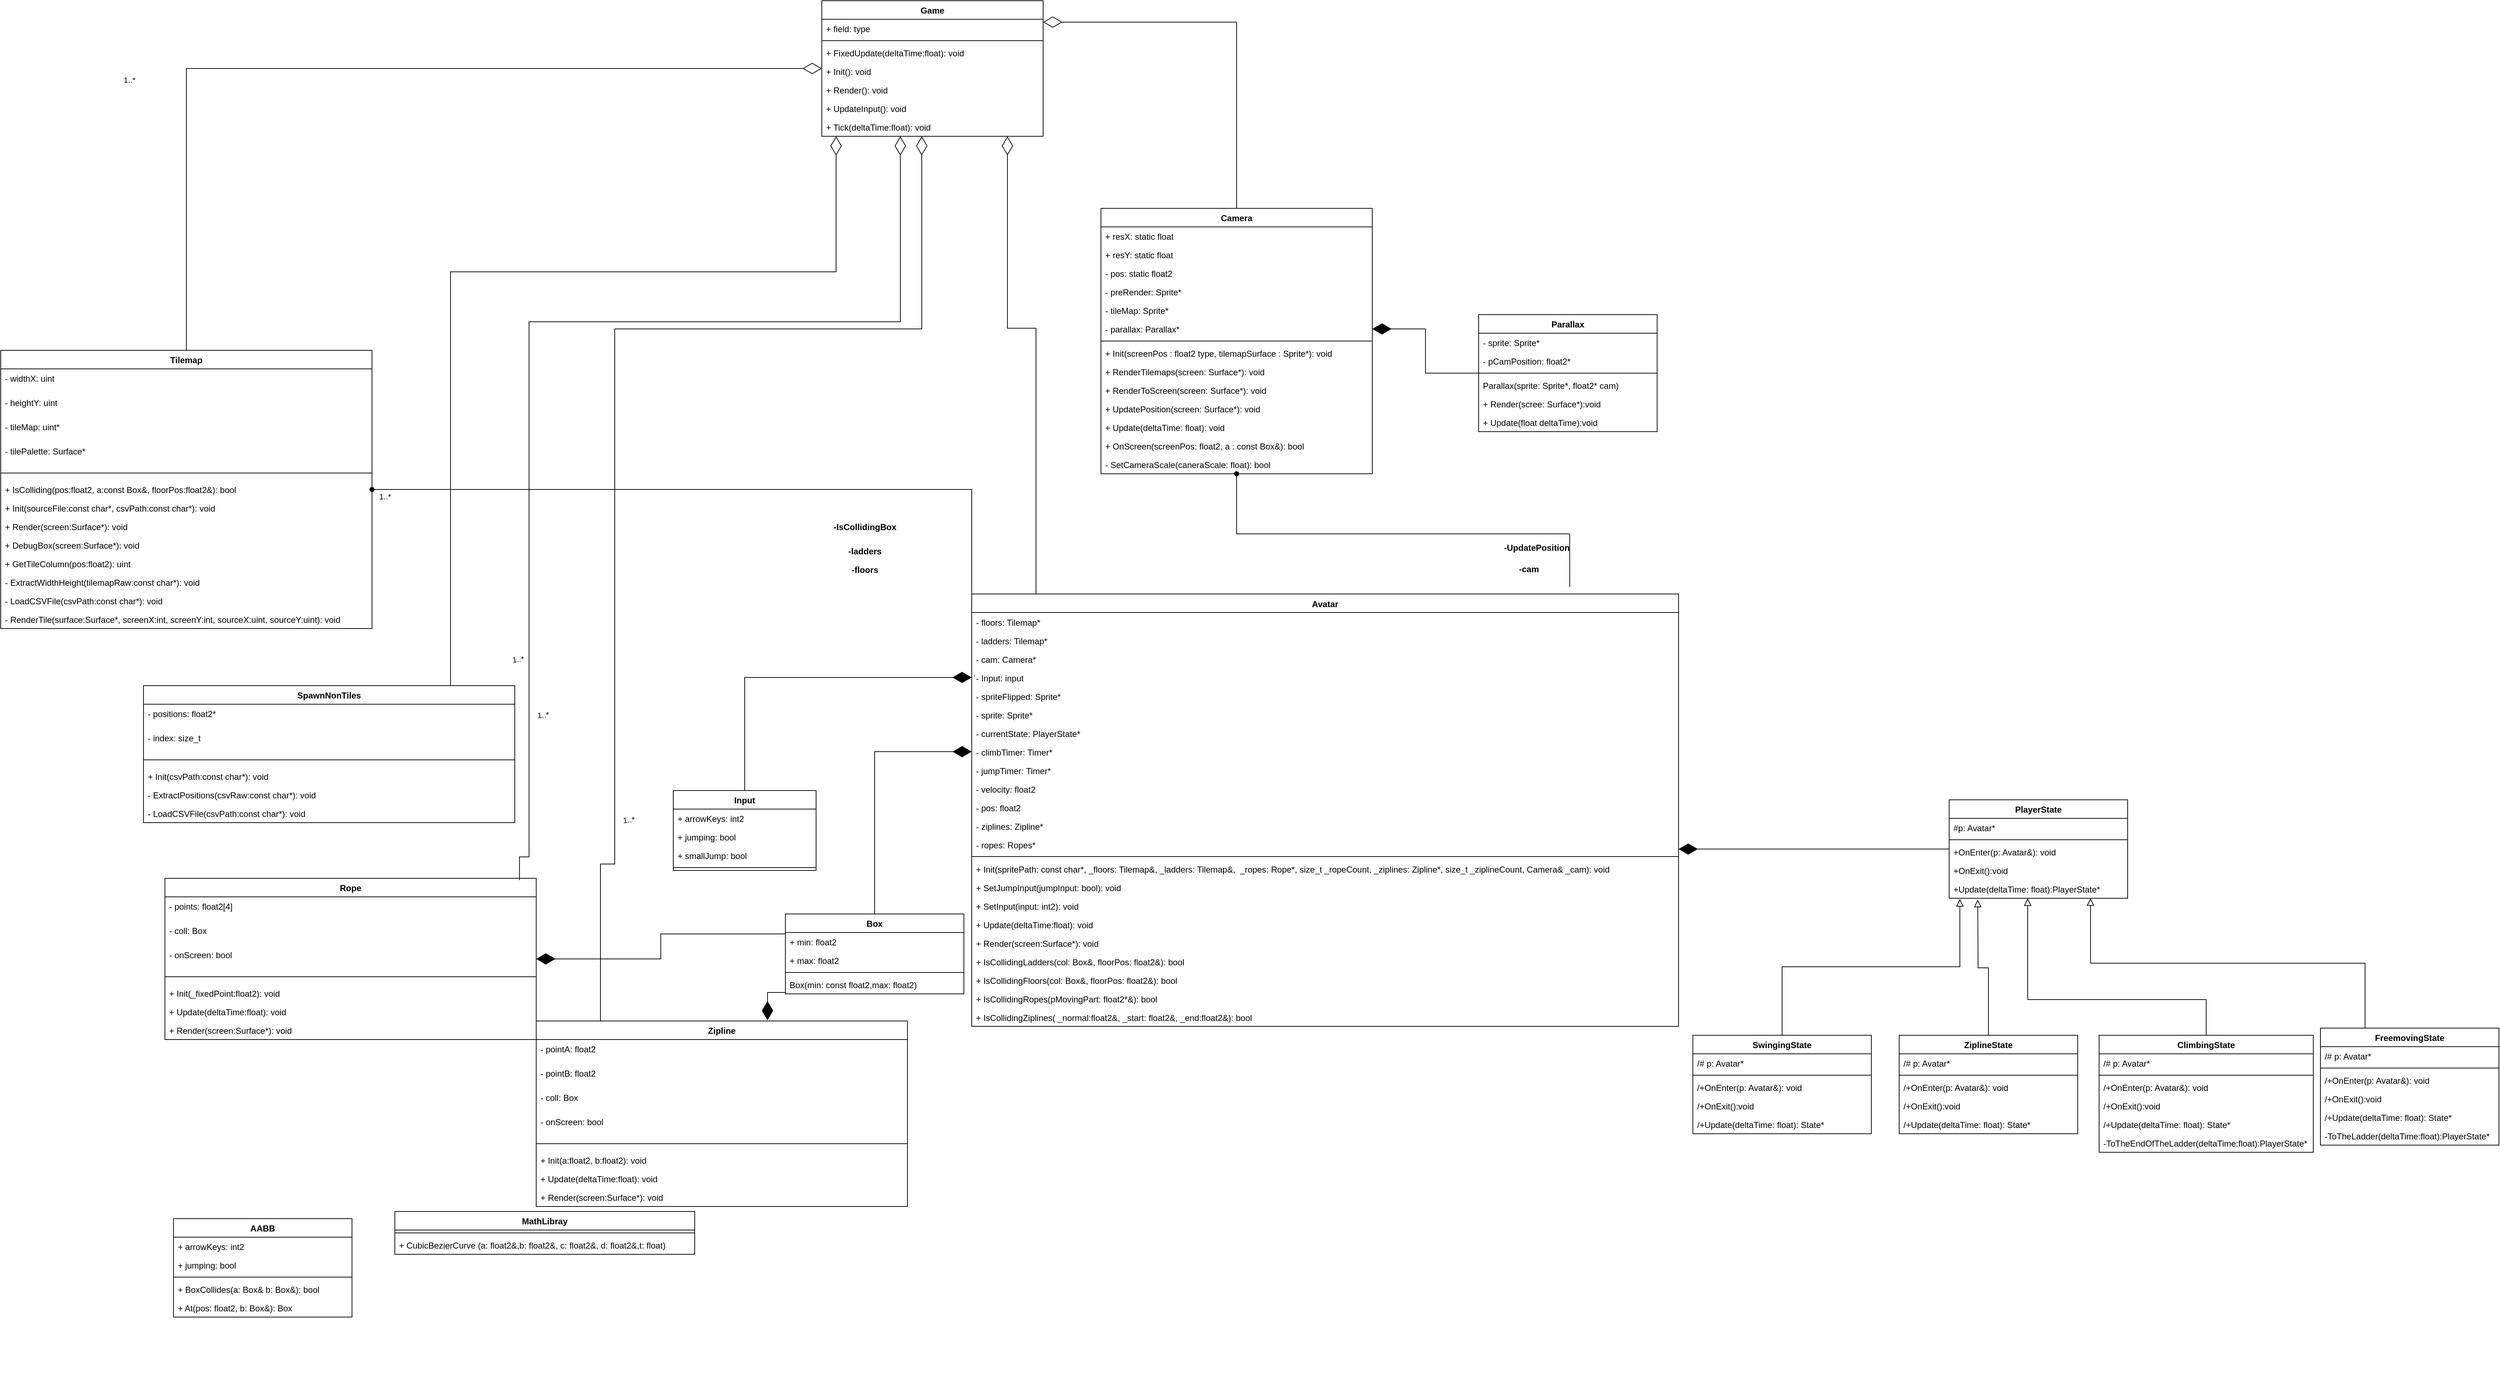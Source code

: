 <mxfile version="22.0.0" type="github">
  <diagram id="C5RBs43oDa-KdzZeNtuy" name="Page-1">
    <mxGraphModel dx="1696" dy="1643" grid="1" gridSize="10" guides="1" tooltips="1" connect="1" arrows="1" fold="1" page="1" pageScale="1" pageWidth="827" pageHeight="1169" math="0" shadow="0">
      <root>
        <mxCell id="WIyWlLk6GJQsqaUBKTNV-0" />
        <mxCell id="WIyWlLk6GJQsqaUBKTNV-1" parent="WIyWlLk6GJQsqaUBKTNV-0" />
        <mxCell id="lK6UsOhh-sy1dXCpU7BD-0" value="&lt;div&gt;Game&lt;/div&gt;&lt;div&gt;&lt;br&gt;&lt;/div&gt;&lt;div&gt;&lt;br&gt;&lt;/div&gt;" style="swimlane;fontStyle=1;align=center;verticalAlign=top;childLayout=stackLayout;horizontal=1;startSize=26;horizontalStack=0;resizeParent=1;resizeParentMax=0;resizeLast=0;collapsible=1;marginBottom=0;whiteSpace=wrap;html=1;" parent="WIyWlLk6GJQsqaUBKTNV-1" vertex="1">
          <mxGeometry x="340" y="-170" width="310" height="190" as="geometry" />
        </mxCell>
        <mxCell id="lK6UsOhh-sy1dXCpU7BD-1" value="+ field: type" style="text;strokeColor=none;fillColor=none;align=left;verticalAlign=top;spacingLeft=4;spacingRight=4;overflow=hidden;rotatable=0;points=[[0,0.5],[1,0.5]];portConstraint=eastwest;whiteSpace=wrap;html=1;" parent="lK6UsOhh-sy1dXCpU7BD-0" vertex="1">
          <mxGeometry y="26" width="310" height="26" as="geometry" />
        </mxCell>
        <mxCell id="lK6UsOhh-sy1dXCpU7BD-2" value="" style="line;strokeWidth=1;fillColor=none;align=left;verticalAlign=middle;spacingTop=-1;spacingLeft=3;spacingRight=3;rotatable=0;labelPosition=right;points=[];portConstraint=eastwest;strokeColor=inherit;" parent="lK6UsOhh-sy1dXCpU7BD-0" vertex="1">
          <mxGeometry y="52" width="310" height="8" as="geometry" />
        </mxCell>
        <mxCell id="lK6UsOhh-sy1dXCpU7BD-3" value="+ FixedUpdate(deltaTime:float): void" style="text;strokeColor=none;fillColor=none;align=left;verticalAlign=top;spacingLeft=4;spacingRight=4;overflow=hidden;rotatable=0;points=[[0,0.5],[1,0.5]];portConstraint=eastwest;whiteSpace=wrap;html=1;" parent="lK6UsOhh-sy1dXCpU7BD-0" vertex="1">
          <mxGeometry y="60" width="310" height="26" as="geometry" />
        </mxCell>
        <mxCell id="FDUHzatO5eIfSx9QLwCW-68" value="+ Init(): void" style="text;strokeColor=none;fillColor=none;align=left;verticalAlign=top;spacingLeft=4;spacingRight=4;overflow=hidden;rotatable=0;points=[[0,0.5],[1,0.5]];portConstraint=eastwest;whiteSpace=wrap;html=1;" vertex="1" parent="lK6UsOhh-sy1dXCpU7BD-0">
          <mxGeometry y="86" width="310" height="26" as="geometry" />
        </mxCell>
        <mxCell id="FDUHzatO5eIfSx9QLwCW-69" value="+ Render(): void" style="text;strokeColor=none;fillColor=none;align=left;verticalAlign=top;spacingLeft=4;spacingRight=4;overflow=hidden;rotatable=0;points=[[0,0.5],[1,0.5]];portConstraint=eastwest;whiteSpace=wrap;html=1;" vertex="1" parent="lK6UsOhh-sy1dXCpU7BD-0">
          <mxGeometry y="112" width="310" height="26" as="geometry" />
        </mxCell>
        <mxCell id="FDUHzatO5eIfSx9QLwCW-70" value="+ UpdateInput(): void" style="text;strokeColor=none;fillColor=none;align=left;verticalAlign=top;spacingLeft=4;spacingRight=4;overflow=hidden;rotatable=0;points=[[0,0.5],[1,0.5]];portConstraint=eastwest;whiteSpace=wrap;html=1;" vertex="1" parent="lK6UsOhh-sy1dXCpU7BD-0">
          <mxGeometry y="138" width="310" height="26" as="geometry" />
        </mxCell>
        <mxCell id="FDUHzatO5eIfSx9QLwCW-71" value="+ Tick(deltaTime:float): void" style="text;strokeColor=none;fillColor=none;align=left;verticalAlign=top;spacingLeft=4;spacingRight=4;overflow=hidden;rotatable=0;points=[[0,0.5],[1,0.5]];portConstraint=eastwest;whiteSpace=wrap;html=1;" vertex="1" parent="lK6UsOhh-sy1dXCpU7BD-0">
          <mxGeometry y="164" width="310" height="26" as="geometry" />
        </mxCell>
        <mxCell id="lK6UsOhh-sy1dXCpU7BD-21" value="" style="endArrow=none;html=1;rounded=0;align=left;verticalAlign=bottom;endFill=0;labelBackgroundColor=default;endSize=12;startArrow=diamondThin;startFill=0;startSize=24;edgeStyle=orthogonalEdgeStyle;" parent="WIyWlLk6GJQsqaUBKTNV-1" source="lK6UsOhh-sy1dXCpU7BD-0" target="lK6UsOhh-sy1dXCpU7BD-8" edge="1">
          <mxGeometry relative="1" as="geometry">
            <mxPoint x="280" y="330" as="sourcePoint" />
            <mxPoint x="402" y="236" as="targetPoint" />
            <Array as="points">
              <mxPoint x="600" y="289" />
              <mxPoint x="640" y="289" />
            </Array>
          </mxGeometry>
        </mxCell>
        <mxCell id="lK6UsOhh-sy1dXCpU7BD-22" value="" style="endArrow=none;html=1;rounded=0;align=left;verticalAlign=bottom;endFill=0;labelBackgroundColor=default;endSize=12;startArrow=diamondThin;startFill=0;startSize=24;edgeStyle=orthogonalEdgeStyle;" parent="WIyWlLk6GJQsqaUBKTNV-1" source="lK6UsOhh-sy1dXCpU7BD-0" target="lK6UsOhh-sy1dXCpU7BD-171" edge="1">
          <mxGeometry relative="1" as="geometry">
            <mxPoint x="631" y="-70" as="sourcePoint" />
            <mxPoint x="465" y="236" as="targetPoint" />
            <Array as="points">
              <mxPoint x="921" y="-140" />
            </Array>
          </mxGeometry>
        </mxCell>
        <mxCell id="lK6UsOhh-sy1dXCpU7BD-50" style="edgeStyle=orthogonalEdgeStyle;rounded=0;orthogonalLoop=1;jettySize=auto;html=1;endArrow=oval;endFill=1;exitX=0.846;exitY=-0.016;exitDx=0;exitDy=0;exitPerimeter=0;" parent="WIyWlLk6GJQsqaUBKTNV-1" source="lK6UsOhh-sy1dXCpU7BD-8" target="lK6UsOhh-sy1dXCpU7BD-171" edge="1">
          <mxGeometry relative="1" as="geometry">
            <mxPoint x="905.029" y="227.667" as="targetPoint" />
          </mxGeometry>
        </mxCell>
        <mxCell id="lK6UsOhh-sy1dXCpU7BD-51" style="edgeStyle=orthogonalEdgeStyle;rounded=0;orthogonalLoop=1;jettySize=auto;html=1;exitX=0;exitY=0;exitDx=0;exitDy=0;endArrow=oval;endFill=1;" parent="WIyWlLk6GJQsqaUBKTNV-1" source="lK6UsOhh-sy1dXCpU7BD-8" target="lK6UsOhh-sy1dXCpU7BD-4" edge="1">
          <mxGeometry relative="1" as="geometry" />
        </mxCell>
        <mxCell id="lK6UsOhh-sy1dXCpU7BD-86" value="" style="group" parent="WIyWlLk6GJQsqaUBKTNV-1" vertex="1" connectable="0">
          <mxGeometry x="-810" y="320" width="872" height="889" as="geometry" />
        </mxCell>
        <mxCell id="lK6UsOhh-sy1dXCpU7BD-4" value="&lt;div&gt;Tilemap&lt;/div&gt;&lt;div&gt;&lt;br&gt;&lt;/div&gt;&lt;div&gt;&lt;br&gt;&lt;/div&gt;&lt;div&gt;&lt;br&gt;&lt;/div&gt;" style="swimlane;fontStyle=1;align=center;verticalAlign=top;childLayout=stackLayout;horizontal=1;startSize=26;horizontalStack=0;resizeParent=1;resizeParentMax=0;resizeLast=0;collapsible=1;marginBottom=0;whiteSpace=wrap;html=1;rounded=0;" parent="lK6UsOhh-sy1dXCpU7BD-86" vertex="1">
          <mxGeometry width="520" height="390" as="geometry" />
        </mxCell>
        <mxCell id="lK6UsOhh-sy1dXCpU7BD-5" value="&lt;div&gt;- widthX: uint&lt;/div&gt;" style="text;strokeColor=none;fillColor=none;align=left;verticalAlign=top;spacingLeft=4;spacingRight=4;overflow=hidden;rotatable=0;points=[[0,0.5],[1,0.5]];portConstraint=eastwest;whiteSpace=wrap;html=1;" parent="lK6UsOhh-sy1dXCpU7BD-4" vertex="1">
          <mxGeometry y="26" width="520" height="34" as="geometry" />
        </mxCell>
        <mxCell id="lK6UsOhh-sy1dXCpU7BD-30" value="&lt;div&gt;- heightY: uint&lt;/div&gt;" style="text;strokeColor=none;fillColor=none;align=left;verticalAlign=top;spacingLeft=4;spacingRight=4;overflow=hidden;rotatable=0;points=[[0,0.5],[1,0.5]];portConstraint=eastwest;whiteSpace=wrap;html=1;" parent="lK6UsOhh-sy1dXCpU7BD-4" vertex="1">
          <mxGeometry y="60" width="520" height="34" as="geometry" />
        </mxCell>
        <mxCell id="lK6UsOhh-sy1dXCpU7BD-31" value="&lt;div&gt;- tileMap: uint*&lt;/div&gt;" style="text;strokeColor=none;fillColor=none;align=left;verticalAlign=top;spacingLeft=4;spacingRight=4;overflow=hidden;rotatable=0;points=[[0,0.5],[1,0.5]];portConstraint=eastwest;whiteSpace=wrap;html=1;" parent="lK6UsOhh-sy1dXCpU7BD-4" vertex="1">
          <mxGeometry y="94" width="520" height="34" as="geometry" />
        </mxCell>
        <mxCell id="lK6UsOhh-sy1dXCpU7BD-32" value="&lt;div&gt;- tilePalette: Surface*&lt;/div&gt;" style="text;strokeColor=none;fillColor=none;align=left;verticalAlign=top;spacingLeft=4;spacingRight=4;overflow=hidden;rotatable=0;points=[[0,0.5],[1,0.5]];portConstraint=eastwest;whiteSpace=wrap;html=1;" parent="lK6UsOhh-sy1dXCpU7BD-4" vertex="1">
          <mxGeometry y="128" width="520" height="34" as="geometry" />
        </mxCell>
        <mxCell id="lK6UsOhh-sy1dXCpU7BD-6" value="" style="line;strokeWidth=1;fillColor=none;align=left;verticalAlign=middle;spacingTop=-1;spacingLeft=3;spacingRight=3;rotatable=0;labelPosition=right;points=[];portConstraint=eastwest;strokeColor=inherit;" parent="lK6UsOhh-sy1dXCpU7BD-4" vertex="1">
          <mxGeometry y="162" width="520" height="20" as="geometry" />
        </mxCell>
        <mxCell id="lK6UsOhh-sy1dXCpU7BD-39" value="+ IsColliding(pos:float2, a:const Box&amp;amp;, floorPos:float2&amp;amp;): bool" style="text;strokeColor=none;fillColor=none;align=left;verticalAlign=top;spacingLeft=4;spacingRight=4;overflow=hidden;rotatable=0;points=[[0,0.5],[1,0.5]];portConstraint=eastwest;whiteSpace=wrap;html=1;" parent="lK6UsOhh-sy1dXCpU7BD-4" vertex="1">
          <mxGeometry y="182" width="520" height="26" as="geometry" />
        </mxCell>
        <mxCell id="lK6UsOhh-sy1dXCpU7BD-40" value="+ Init(sourceFile:const char*, csvPath:const char*): void" style="text;strokeColor=none;fillColor=none;align=left;verticalAlign=top;spacingLeft=4;spacingRight=4;overflow=hidden;rotatable=0;points=[[0,0.5],[1,0.5]];portConstraint=eastwest;whiteSpace=wrap;html=1;" parent="lK6UsOhh-sy1dXCpU7BD-4" vertex="1">
          <mxGeometry y="208" width="520" height="26" as="geometry" />
        </mxCell>
        <mxCell id="lK6UsOhh-sy1dXCpU7BD-41" value="+ Render(screen:Surface*): void" style="text;strokeColor=none;fillColor=none;align=left;verticalAlign=top;spacingLeft=4;spacingRight=4;overflow=hidden;rotatable=0;points=[[0,0.5],[1,0.5]];portConstraint=eastwest;whiteSpace=wrap;html=1;" parent="lK6UsOhh-sy1dXCpU7BD-4" vertex="1">
          <mxGeometry y="234" width="520" height="26" as="geometry" />
        </mxCell>
        <mxCell id="lK6UsOhh-sy1dXCpU7BD-42" value="+ DebugBox(screen:Surface*): void" style="text;strokeColor=none;fillColor=none;align=left;verticalAlign=top;spacingLeft=4;spacingRight=4;overflow=hidden;rotatable=0;points=[[0,0.5],[1,0.5]];portConstraint=eastwest;whiteSpace=wrap;html=1;" parent="lK6UsOhh-sy1dXCpU7BD-4" vertex="1">
          <mxGeometry y="260" width="520" height="26" as="geometry" />
        </mxCell>
        <mxCell id="lK6UsOhh-sy1dXCpU7BD-43" value="+ GetTileColumn(pos:float2): uint" style="text;strokeColor=none;fillColor=none;align=left;verticalAlign=top;spacingLeft=4;spacingRight=4;overflow=hidden;rotatable=0;points=[[0,0.5],[1,0.5]];portConstraint=eastwest;whiteSpace=wrap;html=1;" parent="lK6UsOhh-sy1dXCpU7BD-4" vertex="1">
          <mxGeometry y="286" width="520" height="26" as="geometry" />
        </mxCell>
        <mxCell id="lK6UsOhh-sy1dXCpU7BD-59" value="- ExtractWidthHeight(tilemapRaw:const char*): void" style="text;strokeColor=none;fillColor=none;align=left;verticalAlign=top;spacingLeft=4;spacingRight=4;overflow=hidden;rotatable=0;points=[[0,0.5],[1,0.5]];portConstraint=eastwest;whiteSpace=wrap;html=1;" parent="lK6UsOhh-sy1dXCpU7BD-4" vertex="1">
          <mxGeometry y="312" width="520" height="26" as="geometry" />
        </mxCell>
        <mxCell id="lK6UsOhh-sy1dXCpU7BD-60" value="- LoadCSVFile(csvPath:const char*): void" style="text;strokeColor=none;fillColor=none;align=left;verticalAlign=top;spacingLeft=4;spacingRight=4;overflow=hidden;rotatable=0;points=[[0,0.5],[1,0.5]];portConstraint=eastwest;whiteSpace=wrap;html=1;" parent="lK6UsOhh-sy1dXCpU7BD-4" vertex="1">
          <mxGeometry y="338" width="520" height="26" as="geometry" />
        </mxCell>
        <mxCell id="lK6UsOhh-sy1dXCpU7BD-61" value="- RenderTile(surface:Surface*, screenX:int, screenY:int, sourceX:uint, sourceY:uint): void" style="text;strokeColor=none;fillColor=none;align=left;verticalAlign=top;spacingLeft=4;spacingRight=4;overflow=hidden;rotatable=0;points=[[0,0.5],[1,0.5]];portConstraint=eastwest;whiteSpace=wrap;html=1;" parent="lK6UsOhh-sy1dXCpU7BD-4" vertex="1">
          <mxGeometry y="364" width="520" height="26" as="geometry" />
        </mxCell>
        <mxCell id="bthDSh3SbVtGF8bWJhGf-136" value="" style="group" parent="lK6UsOhh-sy1dXCpU7BD-86" vertex="1" connectable="0">
          <mxGeometry x="540.003" y="1190.0" width="431.997" height="259.0" as="geometry" />
        </mxCell>
        <mxCell id="bthDSh3SbVtGF8bWJhGf-137" value="&lt;div&gt;MathLibray&lt;/div&gt;&lt;div&gt;&lt;br&gt;&lt;/div&gt;" style="swimlane;fontStyle=1;align=center;verticalAlign=top;childLayout=stackLayout;horizontal=1;startSize=26;horizontalStack=0;resizeParent=1;resizeParentMax=0;resizeLast=0;collapsible=1;marginBottom=0;whiteSpace=wrap;html=1;" parent="bthDSh3SbVtGF8bWJhGf-136" vertex="1">
          <mxGeometry x="11.997" y="17.0" width="420" height="60" as="geometry" />
        </mxCell>
        <mxCell id="bthDSh3SbVtGF8bWJhGf-141" value="" style="line;strokeWidth=1;fillColor=none;align=left;verticalAlign=middle;spacingTop=-1;spacingLeft=3;spacingRight=3;rotatable=0;labelPosition=right;points=[];portConstraint=eastwest;strokeColor=inherit;" parent="bthDSh3SbVtGF8bWJhGf-137" vertex="1">
          <mxGeometry y="26" width="420" height="8" as="geometry" />
        </mxCell>
        <mxCell id="bthDSh3SbVtGF8bWJhGf-139" value="+ CubicBezierCurve (a: float2&amp;amp;,b: float2&amp;amp;, c: float2&amp;amp;, d: float2&amp;amp;,t: float)" style="text;strokeColor=none;fillColor=none;align=left;verticalAlign=top;spacingLeft=4;spacingRight=4;overflow=hidden;rotatable=0;points=[[0,0.5],[1,0.5]];portConstraint=eastwest;whiteSpace=wrap;html=1;" parent="bthDSh3SbVtGF8bWJhGf-137" vertex="1">
          <mxGeometry y="34" width="420" height="26" as="geometry" />
        </mxCell>
        <mxCell id="ym0Vxv3wcFo23iq83Tu3-13" value="SpawnNonTiles" style="swimlane;fontStyle=1;align=center;verticalAlign=top;childLayout=stackLayout;horizontal=1;startSize=26;horizontalStack=0;resizeParent=1;resizeParentMax=0;resizeLast=0;collapsible=1;marginBottom=0;whiteSpace=wrap;html=1;rounded=0;" parent="lK6UsOhh-sy1dXCpU7BD-86" vertex="1">
          <mxGeometry x="200" y="470" width="520" height="192" as="geometry" />
        </mxCell>
        <mxCell id="ym0Vxv3wcFo23iq83Tu3-16" value="&lt;div&gt;- positions: float2*&lt;br&gt;&lt;/div&gt;" style="text;strokeColor=none;fillColor=none;align=left;verticalAlign=top;spacingLeft=4;spacingRight=4;overflow=hidden;rotatable=0;points=[[0,0.5],[1,0.5]];portConstraint=eastwest;whiteSpace=wrap;html=1;" parent="ym0Vxv3wcFo23iq83Tu3-13" vertex="1">
          <mxGeometry y="26" width="520" height="34" as="geometry" />
        </mxCell>
        <mxCell id="ym0Vxv3wcFo23iq83Tu3-17" value="&lt;div&gt;- index: size_t&lt;/div&gt;" style="text;strokeColor=none;fillColor=none;align=left;verticalAlign=top;spacingLeft=4;spacingRight=4;overflow=hidden;rotatable=0;points=[[0,0.5],[1,0.5]];portConstraint=eastwest;whiteSpace=wrap;html=1;" parent="ym0Vxv3wcFo23iq83Tu3-13" vertex="1">
          <mxGeometry y="60" width="520" height="34" as="geometry" />
        </mxCell>
        <mxCell id="ym0Vxv3wcFo23iq83Tu3-18" value="" style="line;strokeWidth=1;fillColor=none;align=left;verticalAlign=middle;spacingTop=-1;spacingLeft=3;spacingRight=3;rotatable=0;labelPosition=right;points=[];portConstraint=eastwest;strokeColor=inherit;" parent="ym0Vxv3wcFo23iq83Tu3-13" vertex="1">
          <mxGeometry y="94" width="520" height="20" as="geometry" />
        </mxCell>
        <mxCell id="ym0Vxv3wcFo23iq83Tu3-20" value="+ Init(csvPath:const char*): void" style="text;strokeColor=none;fillColor=none;align=left;verticalAlign=top;spacingLeft=4;spacingRight=4;overflow=hidden;rotatable=0;points=[[0,0.5],[1,0.5]];portConstraint=eastwest;whiteSpace=wrap;html=1;" parent="ym0Vxv3wcFo23iq83Tu3-13" vertex="1">
          <mxGeometry y="114" width="520" height="26" as="geometry" />
        </mxCell>
        <mxCell id="ym0Vxv3wcFo23iq83Tu3-24" value="- ExtractPositions(csvRaw:const char*): void" style="text;strokeColor=none;fillColor=none;align=left;verticalAlign=top;spacingLeft=4;spacingRight=4;overflow=hidden;rotatable=0;points=[[0,0.5],[1,0.5]];portConstraint=eastwest;whiteSpace=wrap;html=1;" parent="ym0Vxv3wcFo23iq83Tu3-13" vertex="1">
          <mxGeometry y="140" width="520" height="26" as="geometry" />
        </mxCell>
        <mxCell id="ym0Vxv3wcFo23iq83Tu3-25" value="- LoadCSVFile(csvPath:const char*): void" style="text;strokeColor=none;fillColor=none;align=left;verticalAlign=top;spacingLeft=4;spacingRight=4;overflow=hidden;rotatable=0;points=[[0,0.5],[1,0.5]];portConstraint=eastwest;whiteSpace=wrap;html=1;" parent="ym0Vxv3wcFo23iq83Tu3-13" vertex="1">
          <mxGeometry y="166" width="520" height="26" as="geometry" />
        </mxCell>
        <mxCell id="FDUHzatO5eIfSx9QLwCW-2" value="Rope" style="swimlane;fontStyle=1;align=center;verticalAlign=top;childLayout=stackLayout;horizontal=1;startSize=26;horizontalStack=0;resizeParent=1;resizeParentMax=0;resizeLast=0;collapsible=1;marginBottom=0;whiteSpace=wrap;html=1;rounded=0;" vertex="1" parent="lK6UsOhh-sy1dXCpU7BD-86">
          <mxGeometry x="230" y="740" width="520" height="226" as="geometry" />
        </mxCell>
        <mxCell id="FDUHzatO5eIfSx9QLwCW-3" value="&lt;div&gt;- points: float2[4]&lt;br&gt;&lt;/div&gt;" style="text;strokeColor=none;fillColor=none;align=left;verticalAlign=top;spacingLeft=4;spacingRight=4;overflow=hidden;rotatable=0;points=[[0,0.5],[1,0.5]];portConstraint=eastwest;whiteSpace=wrap;html=1;" vertex="1" parent="FDUHzatO5eIfSx9QLwCW-2">
          <mxGeometry y="26" width="520" height="34" as="geometry" />
        </mxCell>
        <mxCell id="FDUHzatO5eIfSx9QLwCW-4" value="&lt;div&gt;- coll: Box&lt;br&gt;&lt;/div&gt;" style="text;strokeColor=none;fillColor=none;align=left;verticalAlign=top;spacingLeft=4;spacingRight=4;overflow=hidden;rotatable=0;points=[[0,0.5],[1,0.5]];portConstraint=eastwest;whiteSpace=wrap;html=1;" vertex="1" parent="FDUHzatO5eIfSx9QLwCW-2">
          <mxGeometry y="60" width="520" height="34" as="geometry" />
        </mxCell>
        <mxCell id="FDUHzatO5eIfSx9QLwCW-12" value="&lt;div&gt;- onScreen: bool&lt;br&gt;&lt;/div&gt;" style="text;strokeColor=none;fillColor=none;align=left;verticalAlign=top;spacingLeft=4;spacingRight=4;overflow=hidden;rotatable=0;points=[[0,0.5],[1,0.5]];portConstraint=eastwest;whiteSpace=wrap;html=1;" vertex="1" parent="FDUHzatO5eIfSx9QLwCW-2">
          <mxGeometry y="94" width="520" height="34" as="geometry" />
        </mxCell>
        <mxCell id="FDUHzatO5eIfSx9QLwCW-5" value="" style="line;strokeWidth=1;fillColor=none;align=left;verticalAlign=middle;spacingTop=-1;spacingLeft=3;spacingRight=3;rotatable=0;labelPosition=right;points=[];portConstraint=eastwest;strokeColor=inherit;" vertex="1" parent="FDUHzatO5eIfSx9QLwCW-2">
          <mxGeometry y="128" width="520" height="20" as="geometry" />
        </mxCell>
        <mxCell id="FDUHzatO5eIfSx9QLwCW-6" value="+ Init(_fixedPoint:float2): void" style="text;strokeColor=none;fillColor=none;align=left;verticalAlign=top;spacingLeft=4;spacingRight=4;overflow=hidden;rotatable=0;points=[[0,0.5],[1,0.5]];portConstraint=eastwest;whiteSpace=wrap;html=1;" vertex="1" parent="FDUHzatO5eIfSx9QLwCW-2">
          <mxGeometry y="148" width="520" height="26" as="geometry" />
        </mxCell>
        <mxCell id="FDUHzatO5eIfSx9QLwCW-10" value="+ Update(deltaTime:float): void" style="text;strokeColor=none;fillColor=none;align=left;verticalAlign=top;spacingLeft=4;spacingRight=4;overflow=hidden;rotatable=0;points=[[0,0.5],[1,0.5]];portConstraint=eastwest;whiteSpace=wrap;html=1;" vertex="1" parent="FDUHzatO5eIfSx9QLwCW-2">
          <mxGeometry y="174" width="520" height="26" as="geometry" />
        </mxCell>
        <mxCell id="FDUHzatO5eIfSx9QLwCW-11" value="+ Render(screen:Surface*): void" style="text;strokeColor=none;fillColor=none;align=left;verticalAlign=top;spacingLeft=4;spacingRight=4;overflow=hidden;rotatable=0;points=[[0,0.5],[1,0.5]];portConstraint=eastwest;whiteSpace=wrap;html=1;" vertex="1" parent="FDUHzatO5eIfSx9QLwCW-2">
          <mxGeometry y="200" width="520" height="26" as="geometry" />
        </mxCell>
        <mxCell id="lK6UsOhh-sy1dXCpU7BD-87" value="" style="group" parent="WIyWlLk6GJQsqaUBKTNV-1" vertex="1" connectable="0">
          <mxGeometry x="360" y="560" width="1180.003" height="989" as="geometry" />
        </mxCell>
        <mxCell id="lK6UsOhh-sy1dXCpU7BD-72" value="-ladders" style="text;align=center;fontStyle=1;verticalAlign=middle;spacingLeft=3;spacingRight=3;strokeColor=none;rotatable=0;points=[[0,0.5],[1,0.5]];portConstraint=eastwest;html=1;" parent="lK6UsOhh-sy1dXCpU7BD-87" vertex="1">
          <mxGeometry y="29" width="80" height="26" as="geometry" />
        </mxCell>
        <mxCell id="lK6UsOhh-sy1dXCpU7BD-73" value="-floors" style="text;align=center;fontStyle=1;verticalAlign=middle;spacingLeft=3;spacingRight=3;strokeColor=none;rotatable=0;points=[[0,0.5],[1,0.5]];portConstraint=eastwest;html=1;" parent="lK6UsOhh-sy1dXCpU7BD-87" vertex="1">
          <mxGeometry y="55" width="80" height="26" as="geometry" />
        </mxCell>
        <mxCell id="lK6UsOhh-sy1dXCpU7BD-75" value="-IsCollidingBox" style="text;align=center;fontStyle=1;verticalAlign=middle;spacingLeft=3;spacingRight=3;strokeColor=none;rotatable=0;points=[[0,0.5],[1,0.5]];portConstraint=eastwest;html=1;" parent="lK6UsOhh-sy1dXCpU7BD-87" vertex="1">
          <mxGeometry y="-5" width="80" height="26" as="geometry" />
        </mxCell>
        <mxCell id="lK6UsOhh-sy1dXCpU7BD-85" value="" style="group" parent="lK6UsOhh-sy1dXCpU7BD-87" vertex="1" connectable="0">
          <mxGeometry x="209.003" y="93.0" width="971" height="545.0" as="geometry" />
        </mxCell>
        <mxCell id="lK6UsOhh-sy1dXCpU7BD-8" value="&lt;div&gt;Avatar&lt;/div&gt;&lt;div&gt;&lt;br&gt;&lt;/div&gt;" style="swimlane;fontStyle=1;align=center;verticalAlign=top;childLayout=stackLayout;horizontal=1;startSize=26;horizontalStack=0;resizeParent=1;resizeParentMax=0;resizeLast=0;collapsible=1;marginBottom=0;whiteSpace=wrap;html=1;" parent="lK6UsOhh-sy1dXCpU7BD-85" vertex="1">
          <mxGeometry x="-19" y="8.5" width="990" height="606" as="geometry" />
        </mxCell>
        <mxCell id="lK6UsOhh-sy1dXCpU7BD-9" value="- floors: Tilemap*" style="text;strokeColor=none;fillColor=none;align=left;verticalAlign=top;spacingLeft=4;spacingRight=4;overflow=hidden;rotatable=0;points=[[0,0.5],[1,0.5]];portConstraint=eastwest;whiteSpace=wrap;html=1;" parent="lK6UsOhh-sy1dXCpU7BD-8" vertex="1">
          <mxGeometry y="26" width="990" height="26" as="geometry" />
        </mxCell>
        <mxCell id="lK6UsOhh-sy1dXCpU7BD-88" value="- ladders: Tilemap*" style="text;strokeColor=none;fillColor=none;align=left;verticalAlign=top;spacingLeft=4;spacingRight=4;overflow=hidden;rotatable=0;points=[[0,0.5],[1,0.5]];portConstraint=eastwest;whiteSpace=wrap;html=1;" parent="lK6UsOhh-sy1dXCpU7BD-8" vertex="1">
          <mxGeometry y="52" width="990" height="26" as="geometry" />
        </mxCell>
        <mxCell id="lK6UsOhh-sy1dXCpU7BD-26" value="- cam: Camera*" style="text;strokeColor=none;fillColor=none;align=left;verticalAlign=top;spacingLeft=4;spacingRight=4;overflow=hidden;rotatable=0;points=[[0,0.5],[1,0.5]];portConstraint=eastwest;whiteSpace=wrap;html=1;" parent="lK6UsOhh-sy1dXCpU7BD-8" vertex="1">
          <mxGeometry y="78" width="990" height="26" as="geometry" />
        </mxCell>
        <mxCell id="bthDSh3SbVtGF8bWJhGf-65" value="- Input: input" style="text;strokeColor=none;fillColor=none;align=left;verticalAlign=top;spacingLeft=4;spacingRight=4;overflow=hidden;rotatable=0;points=[[0,0.5],[1,0.5]];portConstraint=eastwest;whiteSpace=wrap;html=1;" parent="lK6UsOhh-sy1dXCpU7BD-8" vertex="1">
          <mxGeometry y="104" width="990" height="26" as="geometry" />
        </mxCell>
        <mxCell id="ym0Vxv3wcFo23iq83Tu3-3" value="- spriteFlipped: Sprite*" style="text;strokeColor=none;fillColor=none;align=left;verticalAlign=top;spacingLeft=4;spacingRight=4;overflow=hidden;rotatable=0;points=[[0,0.5],[1,0.5]];portConstraint=eastwest;whiteSpace=wrap;html=1;" parent="lK6UsOhh-sy1dXCpU7BD-8" vertex="1">
          <mxGeometry y="130" width="990" height="26" as="geometry" />
        </mxCell>
        <mxCell id="ym0Vxv3wcFo23iq83Tu3-4" value="- sprite: Sprite*" style="text;strokeColor=none;fillColor=none;align=left;verticalAlign=top;spacingLeft=4;spacingRight=4;overflow=hidden;rotatable=0;points=[[0,0.5],[1,0.5]];portConstraint=eastwest;whiteSpace=wrap;html=1;" parent="lK6UsOhh-sy1dXCpU7BD-8" vertex="1">
          <mxGeometry y="156" width="990" height="26" as="geometry" />
        </mxCell>
        <mxCell id="ym0Vxv3wcFo23iq83Tu3-5" value="- currentState: PlayerState*" style="text;strokeColor=none;fillColor=none;align=left;verticalAlign=top;spacingLeft=4;spacingRight=4;overflow=hidden;rotatable=0;points=[[0,0.5],[1,0.5]];portConstraint=eastwest;whiteSpace=wrap;html=1;" parent="lK6UsOhh-sy1dXCpU7BD-8" vertex="1">
          <mxGeometry y="182" width="990" height="26" as="geometry" />
        </mxCell>
        <mxCell id="ym0Vxv3wcFo23iq83Tu3-6" value="- climbTimer: Timer*" style="text;strokeColor=none;fillColor=none;align=left;verticalAlign=top;spacingLeft=4;spacingRight=4;overflow=hidden;rotatable=0;points=[[0,0.5],[1,0.5]];portConstraint=eastwest;whiteSpace=wrap;html=1;" parent="lK6UsOhh-sy1dXCpU7BD-8" vertex="1">
          <mxGeometry y="208" width="990" height="26" as="geometry" />
        </mxCell>
        <mxCell id="ym0Vxv3wcFo23iq83Tu3-7" value="- jumpTimer: Timer*" style="text;strokeColor=none;fillColor=none;align=left;verticalAlign=top;spacingLeft=4;spacingRight=4;overflow=hidden;rotatable=0;points=[[0,0.5],[1,0.5]];portConstraint=eastwest;whiteSpace=wrap;html=1;" parent="lK6UsOhh-sy1dXCpU7BD-8" vertex="1">
          <mxGeometry y="234" width="990" height="26" as="geometry" />
        </mxCell>
        <mxCell id="ym0Vxv3wcFo23iq83Tu3-9" value="- velocity: float2" style="text;strokeColor=none;fillColor=none;align=left;verticalAlign=top;spacingLeft=4;spacingRight=4;overflow=hidden;rotatable=0;points=[[0,0.5],[1,0.5]];portConstraint=eastwest;whiteSpace=wrap;html=1;" parent="lK6UsOhh-sy1dXCpU7BD-8" vertex="1">
          <mxGeometry y="260" width="990" height="26" as="geometry" />
        </mxCell>
        <mxCell id="ym0Vxv3wcFo23iq83Tu3-10" value="- pos: float2" style="text;strokeColor=none;fillColor=none;align=left;verticalAlign=top;spacingLeft=4;spacingRight=4;overflow=hidden;rotatable=0;points=[[0,0.5],[1,0.5]];portConstraint=eastwest;whiteSpace=wrap;html=1;" parent="lK6UsOhh-sy1dXCpU7BD-8" vertex="1">
          <mxGeometry y="286" width="990" height="26" as="geometry" />
        </mxCell>
        <mxCell id="ym0Vxv3wcFo23iq83Tu3-11" value="- ziplines: Zipline*" style="text;strokeColor=none;fillColor=none;align=left;verticalAlign=top;spacingLeft=4;spacingRight=4;overflow=hidden;rotatable=0;points=[[0,0.5],[1,0.5]];portConstraint=eastwest;whiteSpace=wrap;html=1;" parent="lK6UsOhh-sy1dXCpU7BD-8" vertex="1">
          <mxGeometry y="312" width="990" height="26" as="geometry" />
        </mxCell>
        <mxCell id="ym0Vxv3wcFo23iq83Tu3-12" value="- ropes: Ropes*" style="text;strokeColor=none;fillColor=none;align=left;verticalAlign=top;spacingLeft=4;spacingRight=4;overflow=hidden;rotatable=0;points=[[0,0.5],[1,0.5]];portConstraint=eastwest;whiteSpace=wrap;html=1;" parent="lK6UsOhh-sy1dXCpU7BD-8" vertex="1">
          <mxGeometry y="338" width="990" height="26" as="geometry" />
        </mxCell>
        <mxCell id="lK6UsOhh-sy1dXCpU7BD-10" value="" style="line;strokeWidth=1;fillColor=none;align=left;verticalAlign=middle;spacingTop=-1;spacingLeft=3;spacingRight=3;rotatable=0;labelPosition=right;points=[];portConstraint=eastwest;strokeColor=inherit;" parent="lK6UsOhh-sy1dXCpU7BD-8" vertex="1">
          <mxGeometry y="364" width="990" height="8" as="geometry" />
        </mxCell>
        <mxCell id="FDUHzatO5eIfSx9QLwCW-62" value="+ Init(spritePath: const char*, _floors: Tilemap&amp;amp;, _ladders: Tilemap&amp;amp;,&amp;nbsp; _ropes: Rope*, size_t _ropeCount, _ziplines: Zipline*, size_t _ziplineCount, Camera&amp;amp; _cam): void" style="text;strokeColor=none;fillColor=none;align=left;verticalAlign=top;spacingLeft=4;spacingRight=4;overflow=hidden;rotatable=0;points=[[0,0.5],[1,0.5]];portConstraint=eastwest;whiteSpace=wrap;html=1;" vertex="1" parent="lK6UsOhh-sy1dXCpU7BD-8">
          <mxGeometry y="372" width="990" height="26" as="geometry" />
        </mxCell>
        <mxCell id="lK6UsOhh-sy1dXCpU7BD-58" value="+ SetJumpInput(jumpInput: bool): void" style="text;strokeColor=none;fillColor=none;align=left;verticalAlign=top;spacingLeft=4;spacingRight=4;overflow=hidden;rotatable=0;points=[[0,0.5],[1,0.5]];portConstraint=eastwest;whiteSpace=wrap;html=1;" parent="lK6UsOhh-sy1dXCpU7BD-8" vertex="1">
          <mxGeometry y="398" width="990" height="26" as="geometry" />
        </mxCell>
        <mxCell id="FDUHzatO5eIfSx9QLwCW-63" value="+ SetInput(input: int2): void" style="text;strokeColor=none;fillColor=none;align=left;verticalAlign=top;spacingLeft=4;spacingRight=4;overflow=hidden;rotatable=0;points=[[0,0.5],[1,0.5]];portConstraint=eastwest;whiteSpace=wrap;html=1;" vertex="1" parent="lK6UsOhh-sy1dXCpU7BD-8">
          <mxGeometry y="424" width="990" height="26" as="geometry" />
        </mxCell>
        <mxCell id="lK6UsOhh-sy1dXCpU7BD-57" value="+ Update(deltaTime:float): void" style="text;strokeColor=none;fillColor=none;align=left;verticalAlign=top;spacingLeft=4;spacingRight=4;overflow=hidden;rotatable=0;points=[[0,0.5],[1,0.5]];portConstraint=eastwest;whiteSpace=wrap;html=1;" parent="lK6UsOhh-sy1dXCpU7BD-8" vertex="1">
          <mxGeometry y="450" width="990" height="26" as="geometry" />
        </mxCell>
        <mxCell id="bthDSh3SbVtGF8bWJhGf-64" value="+ Render(screen:Surface*): void" style="text;strokeColor=none;fillColor=none;align=left;verticalAlign=top;spacingLeft=4;spacingRight=4;overflow=hidden;rotatable=0;points=[[0,0.5],[1,0.5]];portConstraint=eastwest;whiteSpace=wrap;html=1;" parent="lK6UsOhh-sy1dXCpU7BD-8" vertex="1">
          <mxGeometry y="476" width="990" height="26" as="geometry" />
        </mxCell>
        <mxCell id="FDUHzatO5eIfSx9QLwCW-64" value="+ IsCollidingLadders(col: Box&amp;amp;, floorPos: float2&amp;amp;): bool" style="text;strokeColor=none;fillColor=none;align=left;verticalAlign=top;spacingLeft=4;spacingRight=4;overflow=hidden;rotatable=0;points=[[0,0.5],[1,0.5]];portConstraint=eastwest;whiteSpace=wrap;html=1;" vertex="1" parent="lK6UsOhh-sy1dXCpU7BD-8">
          <mxGeometry y="502" width="990" height="26" as="geometry" />
        </mxCell>
        <mxCell id="FDUHzatO5eIfSx9QLwCW-65" value="+ IsCollidingFloors(col: Box&amp;amp;, floorPos: float2&amp;amp;): bool" style="text;strokeColor=none;fillColor=none;align=left;verticalAlign=top;spacingLeft=4;spacingRight=4;overflow=hidden;rotatable=0;points=[[0,0.5],[1,0.5]];portConstraint=eastwest;whiteSpace=wrap;html=1;" vertex="1" parent="lK6UsOhh-sy1dXCpU7BD-8">
          <mxGeometry y="528" width="990" height="26" as="geometry" />
        </mxCell>
        <mxCell id="FDUHzatO5eIfSx9QLwCW-66" value="+ IsCollidingRopes(pMovingPart: float2*&amp;amp;): bool" style="text;strokeColor=none;fillColor=none;align=left;verticalAlign=top;spacingLeft=4;spacingRight=4;overflow=hidden;rotatable=0;points=[[0,0.5],[1,0.5]];portConstraint=eastwest;whiteSpace=wrap;html=1;" vertex="1" parent="lK6UsOhh-sy1dXCpU7BD-8">
          <mxGeometry y="554" width="990" height="26" as="geometry" />
        </mxCell>
        <mxCell id="FDUHzatO5eIfSx9QLwCW-67" value="+ IsCollidingZiplines( _normal:float2&amp;amp;, _start: float2&amp;amp;, _end:float2&amp;amp;): bool" style="text;strokeColor=none;fillColor=none;align=left;verticalAlign=top;spacingLeft=4;spacingRight=4;overflow=hidden;rotatable=0;points=[[0,0.5],[1,0.5]];portConstraint=eastwest;whiteSpace=wrap;html=1;" vertex="1" parent="lK6UsOhh-sy1dXCpU7BD-8">
          <mxGeometry y="580" width="990" height="26" as="geometry" />
        </mxCell>
        <mxCell id="bthDSh3SbVtGF8bWJhGf-85" value="" style="group" parent="lK6UsOhh-sy1dXCpU7BD-87" vertex="1" connectable="0">
          <mxGeometry x="-239.997" y="360.0" width="211.997" height="259.0" as="geometry" />
        </mxCell>
        <mxCell id="bthDSh3SbVtGF8bWJhGf-86" value="&lt;div&gt;Input&lt;/div&gt;&lt;div&gt;&lt;br&gt;&lt;/div&gt;" style="swimlane;fontStyle=1;align=center;verticalAlign=top;childLayout=stackLayout;horizontal=1;startSize=26;horizontalStack=0;resizeParent=1;resizeParentMax=0;resizeLast=0;collapsible=1;marginBottom=0;whiteSpace=wrap;html=1;" parent="bthDSh3SbVtGF8bWJhGf-85" vertex="1">
          <mxGeometry x="11.997" y="17.0" width="200" height="112" as="geometry" />
        </mxCell>
        <mxCell id="bthDSh3SbVtGF8bWJhGf-87" value="+ arrowKeys: int2" style="text;strokeColor=none;fillColor=none;align=left;verticalAlign=top;spacingLeft=4;spacingRight=4;overflow=hidden;rotatable=0;points=[[0,0.5],[1,0.5]];portConstraint=eastwest;whiteSpace=wrap;html=1;" parent="bthDSh3SbVtGF8bWJhGf-86" vertex="1">
          <mxGeometry y="26" width="200" height="26" as="geometry" />
        </mxCell>
        <mxCell id="bthDSh3SbVtGF8bWJhGf-99" value="+ jumping: bool" style="text;strokeColor=none;fillColor=none;align=left;verticalAlign=top;spacingLeft=4;spacingRight=4;overflow=hidden;rotatable=0;points=[[0,0.5],[1,0.5]];portConstraint=eastwest;whiteSpace=wrap;html=1;" parent="bthDSh3SbVtGF8bWJhGf-86" vertex="1">
          <mxGeometry y="52" width="200" height="26" as="geometry" />
        </mxCell>
        <mxCell id="bthDSh3SbVtGF8bWJhGf-100" value="+ smallJump: bool" style="text;strokeColor=none;fillColor=none;align=left;verticalAlign=top;spacingLeft=4;spacingRight=4;overflow=hidden;rotatable=0;points=[[0,0.5],[1,0.5]];portConstraint=eastwest;whiteSpace=wrap;html=1;" parent="bthDSh3SbVtGF8bWJhGf-86" vertex="1">
          <mxGeometry y="78" width="200" height="26" as="geometry" />
        </mxCell>
        <mxCell id="bthDSh3SbVtGF8bWJhGf-91" value="" style="line;strokeWidth=1;fillColor=none;align=left;verticalAlign=middle;spacingTop=-1;spacingLeft=3;spacingRight=3;rotatable=0;labelPosition=right;points=[];portConstraint=eastwest;strokeColor=inherit;" parent="bthDSh3SbVtGF8bWJhGf-86" vertex="1">
          <mxGeometry y="104" width="200" height="8" as="geometry" />
        </mxCell>
        <mxCell id="bthDSh3SbVtGF8bWJhGf-101" value="." style="endArrow=none;html=1;endSize=12;startArrow=diamondThin;startSize=24;startFill=1;edgeStyle=orthogonalEdgeStyle;align=left;verticalAlign=bottom;rounded=0;endFill=0;" parent="lK6UsOhh-sy1dXCpU7BD-87" source="bthDSh3SbVtGF8bWJhGf-65" target="bthDSh3SbVtGF8bWJhGf-86" edge="1">
          <mxGeometry x="-1" y="3" relative="1" as="geometry">
            <mxPoint y="380" as="sourcePoint" />
            <mxPoint x="160" y="380" as="targetPoint" />
          </mxGeometry>
        </mxCell>
        <mxCell id="bthDSh3SbVtGF8bWJhGf-130" value="" style="group" parent="lK6UsOhh-sy1dXCpU7BD-87" vertex="1" connectable="0">
          <mxGeometry x="-939.997" y="960.0" width="261.997" height="259.0" as="geometry" />
        </mxCell>
        <mxCell id="bthDSh3SbVtGF8bWJhGf-131" value="&lt;div&gt;AABB&lt;/div&gt;&lt;div&gt;&lt;br&gt;&lt;/div&gt;" style="swimlane;fontStyle=1;align=center;verticalAlign=top;childLayout=stackLayout;horizontal=1;startSize=26;horizontalStack=0;resizeParent=1;resizeParentMax=0;resizeLast=0;collapsible=1;marginBottom=0;whiteSpace=wrap;html=1;" parent="bthDSh3SbVtGF8bWJhGf-130" vertex="1">
          <mxGeometry x="11.997" y="17.0" width="250" height="138" as="geometry" />
        </mxCell>
        <mxCell id="bthDSh3SbVtGF8bWJhGf-132" value="+ arrowKeys: int2" style="text;strokeColor=none;fillColor=none;align=left;verticalAlign=top;spacingLeft=4;spacingRight=4;overflow=hidden;rotatable=0;points=[[0,0.5],[1,0.5]];portConstraint=eastwest;whiteSpace=wrap;html=1;" parent="bthDSh3SbVtGF8bWJhGf-131" vertex="1">
          <mxGeometry y="26" width="250" height="26" as="geometry" />
        </mxCell>
        <mxCell id="bthDSh3SbVtGF8bWJhGf-133" value="+ jumping: bool" style="text;strokeColor=none;fillColor=none;align=left;verticalAlign=top;spacingLeft=4;spacingRight=4;overflow=hidden;rotatable=0;points=[[0,0.5],[1,0.5]];portConstraint=eastwest;whiteSpace=wrap;html=1;" parent="bthDSh3SbVtGF8bWJhGf-131" vertex="1">
          <mxGeometry y="52" width="250" height="26" as="geometry" />
        </mxCell>
        <mxCell id="bthDSh3SbVtGF8bWJhGf-135" value="" style="line;strokeWidth=1;fillColor=none;align=left;verticalAlign=middle;spacingTop=-1;spacingLeft=3;spacingRight=3;rotatable=0;labelPosition=right;points=[];portConstraint=eastwest;strokeColor=inherit;" parent="bthDSh3SbVtGF8bWJhGf-131" vertex="1">
          <mxGeometry y="78" width="250" height="8" as="geometry" />
        </mxCell>
        <mxCell id="bthDSh3SbVtGF8bWJhGf-134" value="+ BoxCollides(a: Box&amp;amp; b: Box&amp;amp;): bool" style="text;strokeColor=none;fillColor=none;align=left;verticalAlign=top;spacingLeft=4;spacingRight=4;overflow=hidden;rotatable=0;points=[[0,0.5],[1,0.5]];portConstraint=eastwest;whiteSpace=wrap;html=1;" parent="bthDSh3SbVtGF8bWJhGf-131" vertex="1">
          <mxGeometry y="86" width="250" height="26" as="geometry" />
        </mxCell>
        <mxCell id="ym0Vxv3wcFo23iq83Tu3-2" value="+ At(pos: float2, b: Box&amp;amp;): Box" style="text;strokeColor=none;fillColor=none;align=left;verticalAlign=top;spacingLeft=4;spacingRight=4;overflow=hidden;rotatable=0;points=[[0,0.5],[1,0.5]];portConstraint=eastwest;whiteSpace=wrap;html=1;" parent="bthDSh3SbVtGF8bWJhGf-131" vertex="1">
          <mxGeometry y="112" width="250" height="26" as="geometry" />
        </mxCell>
        <mxCell id="lK6UsOhh-sy1dXCpU7BD-77" value="-cam" style="text;align=center;fontStyle=1;verticalAlign=middle;spacingLeft=3;spacingRight=3;strokeColor=none;rotatable=0;points=[[0,0.5],[1,0.5]];portConstraint=eastwest;html=1;" parent="lK6UsOhh-sy1dXCpU7BD-87" vertex="1">
          <mxGeometry x="930" y="49" width="80" height="35" as="geometry" />
        </mxCell>
        <mxCell id="lK6UsOhh-sy1dXCpU7BD-76" value="-UpdatePosition" style="text;align=center;fontStyle=1;verticalAlign=middle;spacingLeft=3;spacingRight=3;strokeColor=none;rotatable=0;points=[[0,0.5],[1,0.5]];portConstraint=eastwest;html=1;" parent="lK6UsOhh-sy1dXCpU7BD-87" vertex="1">
          <mxGeometry x="941" y="24" width="80" height="26" as="geometry" />
        </mxCell>
        <mxCell id="lK6UsOhh-sy1dXCpU7BD-103" value="Box" style="swimlane;fontStyle=1;align=center;verticalAlign=top;childLayout=stackLayout;horizontal=1;startSize=26;horizontalStack=0;resizeParent=1;resizeParentMax=0;resizeLast=0;collapsible=1;marginBottom=0;whiteSpace=wrap;html=1;" parent="WIyWlLk6GJQsqaUBKTNV-1" vertex="1">
          <mxGeometry x="289" y="1110" width="250" height="112" as="geometry" />
        </mxCell>
        <mxCell id="lK6UsOhh-sy1dXCpU7BD-104" value="+ min: float2" style="text;strokeColor=none;fillColor=none;align=left;verticalAlign=top;spacingLeft=4;spacingRight=4;overflow=hidden;rotatable=0;points=[[0,0.5],[1,0.5]];portConstraint=eastwest;whiteSpace=wrap;html=1;" parent="lK6UsOhh-sy1dXCpU7BD-103" vertex="1">
          <mxGeometry y="26" width="250" height="26" as="geometry" />
        </mxCell>
        <mxCell id="lK6UsOhh-sy1dXCpU7BD-107" value="+ max: float2" style="text;strokeColor=none;fillColor=none;align=left;verticalAlign=top;spacingLeft=4;spacingRight=4;overflow=hidden;rotatable=0;points=[[0,0.5],[1,0.5]];portConstraint=eastwest;whiteSpace=wrap;html=1;" parent="lK6UsOhh-sy1dXCpU7BD-103" vertex="1">
          <mxGeometry y="52" width="250" height="26" as="geometry" />
        </mxCell>
        <mxCell id="lK6UsOhh-sy1dXCpU7BD-105" value="" style="line;strokeWidth=1;fillColor=none;align=left;verticalAlign=middle;spacingTop=-1;spacingLeft=3;spacingRight=3;rotatable=0;labelPosition=right;points=[];portConstraint=eastwest;strokeColor=inherit;" parent="lK6UsOhh-sy1dXCpU7BD-103" vertex="1">
          <mxGeometry y="78" width="250" height="8" as="geometry" />
        </mxCell>
        <mxCell id="lK6UsOhh-sy1dXCpU7BD-106" value="Box(min: const float2,max: float2)" style="text;strokeColor=none;fillColor=none;align=left;verticalAlign=top;spacingLeft=4;spacingRight=4;overflow=hidden;rotatable=0;points=[[0,0.5],[1,0.5]];portConstraint=eastwest;whiteSpace=wrap;html=1;" parent="lK6UsOhh-sy1dXCpU7BD-103" vertex="1">
          <mxGeometry y="86" width="250" height="26" as="geometry" />
        </mxCell>
        <mxCell id="lK6UsOhh-sy1dXCpU7BD-171" value="Camera" style="swimlane;fontStyle=1;align=center;verticalAlign=top;childLayout=stackLayout;horizontal=1;startSize=26;horizontalStack=0;resizeParent=1;resizeParentMax=0;resizeLast=0;collapsible=1;marginBottom=0;whiteSpace=wrap;html=1;strokeColor=default;fontFamily=Helvetica;fontSize=12;fontColor=default;fillColor=none;gradientColor=none;" parent="WIyWlLk6GJQsqaUBKTNV-1" vertex="1">
          <mxGeometry x="731" y="121" width="380" height="372" as="geometry" />
        </mxCell>
        <mxCell id="lK6UsOhh-sy1dXCpU7BD-176" value="+ resX: static float" style="text;strokeColor=none;fillColor=none;align=left;verticalAlign=top;spacingLeft=4;spacingRight=4;overflow=hidden;rotatable=0;points=[[0,0.5],[1,0.5]];portConstraint=eastwest;whiteSpace=wrap;html=1;fontSize=12;fontFamily=Helvetica;fontColor=default;" parent="lK6UsOhh-sy1dXCpU7BD-171" vertex="1">
          <mxGeometry y="26" width="380" height="26" as="geometry" />
        </mxCell>
        <mxCell id="lK6UsOhh-sy1dXCpU7BD-177" value="+ resY: static float" style="text;strokeColor=none;fillColor=none;align=left;verticalAlign=top;spacingLeft=4;spacingRight=4;overflow=hidden;rotatable=0;points=[[0,0.5],[1,0.5]];portConstraint=eastwest;whiteSpace=wrap;html=1;fontSize=12;fontFamily=Helvetica;fontColor=default;" parent="lK6UsOhh-sy1dXCpU7BD-171" vertex="1">
          <mxGeometry y="52" width="380" height="26" as="geometry" />
        </mxCell>
        <mxCell id="lK6UsOhh-sy1dXCpU7BD-172" value="- pos: static float2" style="text;strokeColor=none;fillColor=none;align=left;verticalAlign=top;spacingLeft=4;spacingRight=4;overflow=hidden;rotatable=0;points=[[0,0.5],[1,0.5]];portConstraint=eastwest;whiteSpace=wrap;html=1;fontSize=12;fontFamily=Helvetica;fontColor=default;" parent="lK6UsOhh-sy1dXCpU7BD-171" vertex="1">
          <mxGeometry y="78" width="380" height="26" as="geometry" />
        </mxCell>
        <mxCell id="bthDSh3SbVtGF8bWJhGf-142" value="- preRender: Sprite*" style="text;strokeColor=none;fillColor=none;align=left;verticalAlign=top;spacingLeft=4;spacingRight=4;overflow=hidden;rotatable=0;points=[[0,0.5],[1,0.5]];portConstraint=eastwest;whiteSpace=wrap;html=1;fontSize=12;fontFamily=Helvetica;fontColor=default;" parent="lK6UsOhh-sy1dXCpU7BD-171" vertex="1">
          <mxGeometry y="104" width="380" height="26" as="geometry" />
        </mxCell>
        <mxCell id="bthDSh3SbVtGF8bWJhGf-143" value="- tileMap: Sprite*" style="text;strokeColor=none;fillColor=none;align=left;verticalAlign=top;spacingLeft=4;spacingRight=4;overflow=hidden;rotatable=0;points=[[0,0.5],[1,0.5]];portConstraint=eastwest;whiteSpace=wrap;html=1;fontSize=12;fontFamily=Helvetica;fontColor=default;" parent="lK6UsOhh-sy1dXCpU7BD-171" vertex="1">
          <mxGeometry y="130" width="380" height="26" as="geometry" />
        </mxCell>
        <mxCell id="bthDSh3SbVtGF8bWJhGf-144" value="- parallax: Parallax*" style="text;strokeColor=none;fillColor=none;align=left;verticalAlign=top;spacingLeft=4;spacingRight=4;overflow=hidden;rotatable=0;points=[[0,0.5],[1,0.5]];portConstraint=eastwest;whiteSpace=wrap;html=1;fontSize=12;fontFamily=Helvetica;fontColor=default;" parent="lK6UsOhh-sy1dXCpU7BD-171" vertex="1">
          <mxGeometry y="156" width="380" height="26" as="geometry" />
        </mxCell>
        <mxCell id="lK6UsOhh-sy1dXCpU7BD-173" value="" style="line;strokeWidth=1;fillColor=none;align=left;verticalAlign=middle;spacingTop=-1;spacingLeft=3;spacingRight=3;rotatable=0;labelPosition=right;points=[];portConstraint=eastwest;strokeColor=inherit;fontFamily=Helvetica;fontSize=12;fontColor=default;startSize=26;html=1;" parent="lK6UsOhh-sy1dXCpU7BD-171" vertex="1">
          <mxGeometry y="182" width="380" height="8" as="geometry" />
        </mxCell>
        <mxCell id="lK6UsOhh-sy1dXCpU7BD-167" value="+ Init(screenPos : float2 type, tilemapSurface : Sprite*): void" style="text;strokeColor=none;fillColor=none;align=left;verticalAlign=top;spacingLeft=4;spacingRight=4;overflow=hidden;rotatable=0;points=[[0,0.5],[1,0.5]];portConstraint=eastwest;whiteSpace=wrap;html=1;" parent="lK6UsOhh-sy1dXCpU7BD-171" vertex="1">
          <mxGeometry y="190" width="380" height="26" as="geometry" />
        </mxCell>
        <mxCell id="sKSf2SYWEqV_W2fJjFiX-0" value="+ RenderTilemaps(screen: Surface*): void" style="text;strokeColor=none;fillColor=none;align=left;verticalAlign=top;spacingLeft=4;spacingRight=4;overflow=hidden;rotatable=0;points=[[0,0.5],[1,0.5]];portConstraint=eastwest;whiteSpace=wrap;html=1;" parent="lK6UsOhh-sy1dXCpU7BD-171" vertex="1">
          <mxGeometry y="216" width="380" height="26" as="geometry" />
        </mxCell>
        <mxCell id="lK6UsOhh-sy1dXCpU7BD-169" value="+ RenderToScreen(screen: Surface*): void" style="text;strokeColor=none;fillColor=none;align=left;verticalAlign=top;spacingLeft=4;spacingRight=4;overflow=hidden;rotatable=0;points=[[0,0.5],[1,0.5]];portConstraint=eastwest;whiteSpace=wrap;html=1;" parent="lK6UsOhh-sy1dXCpU7BD-171" vertex="1">
          <mxGeometry y="242" width="380" height="26" as="geometry" />
        </mxCell>
        <mxCell id="lK6UsOhh-sy1dXCpU7BD-168" value="+ UpdatePosition(screen: Surface*): void" style="text;strokeColor=none;fillColor=none;align=left;verticalAlign=top;spacingLeft=4;spacingRight=4;overflow=hidden;rotatable=0;points=[[0,0.5],[1,0.5]];portConstraint=eastwest;whiteSpace=wrap;html=1;" parent="lK6UsOhh-sy1dXCpU7BD-171" vertex="1">
          <mxGeometry y="268" width="380" height="26" as="geometry" />
        </mxCell>
        <mxCell id="ym0Vxv3wcFo23iq83Tu3-0" value="+ Update(deltaTime: float): void" style="text;strokeColor=none;fillColor=none;align=left;verticalAlign=top;spacingLeft=4;spacingRight=4;overflow=hidden;rotatable=0;points=[[0,0.5],[1,0.5]];portConstraint=eastwest;whiteSpace=wrap;html=1;" parent="lK6UsOhh-sy1dXCpU7BD-171" vertex="1">
          <mxGeometry y="294" width="380" height="26" as="geometry" />
        </mxCell>
        <mxCell id="sKSf2SYWEqV_W2fJjFiX-1" value="+ OnScreen(screenPos: float2, a : const Box&amp;amp;): bool" style="text;strokeColor=none;fillColor=none;align=left;verticalAlign=top;spacingLeft=4;spacingRight=4;overflow=hidden;rotatable=0;points=[[0,0.5],[1,0.5]];portConstraint=eastwest;whiteSpace=wrap;html=1;" parent="lK6UsOhh-sy1dXCpU7BD-171" vertex="1">
          <mxGeometry y="320" width="380" height="26" as="geometry" />
        </mxCell>
        <mxCell id="lK6UsOhh-sy1dXCpU7BD-182" value="- SetCameraScale(caneraScale: float): bool" style="text;strokeColor=none;fillColor=none;align=left;verticalAlign=top;spacingLeft=4;spacingRight=4;overflow=hidden;rotatable=0;points=[[0,0.5],[1,0.5]];portConstraint=eastwest;whiteSpace=wrap;html=1;" parent="lK6UsOhh-sy1dXCpU7BD-171" vertex="1">
          <mxGeometry y="346" width="380" height="26" as="geometry" />
        </mxCell>
        <mxCell id="lK6UsOhh-sy1dXCpU7BD-112" value="" style="endArrow=diamondThin;endFill=1;endSize=24;html=1;rounded=0;jumpStyle=sharp;edgeStyle=orthogonalEdgeStyle;entryX=0;entryY=0.5;entryDx=0;entryDy=0;" parent="WIyWlLk6GJQsqaUBKTNV-1" source="lK6UsOhh-sy1dXCpU7BD-103" target="ym0Vxv3wcFo23iq83Tu3-6" edge="1">
          <mxGeometry width="160" relative="1" as="geometry">
            <mxPoint x="1160" y="728" as="sourcePoint" />
            <mxPoint x="1320" y="728" as="targetPoint" />
          </mxGeometry>
        </mxCell>
        <mxCell id="Hqu5LfFL2V0PnyYdpstX-0" value="&lt;div&gt;PlayerState&lt;/div&gt;" style="swimlane;fontStyle=1;align=center;verticalAlign=top;childLayout=stackLayout;horizontal=1;startSize=26;horizontalStack=0;resizeParent=1;resizeParentMax=0;resizeLast=0;collapsible=1;marginBottom=0;whiteSpace=wrap;html=1;" parent="WIyWlLk6GJQsqaUBKTNV-1" vertex="1">
          <mxGeometry x="1919" y="950" width="250" height="138" as="geometry" />
        </mxCell>
        <mxCell id="Hqu5LfFL2V0PnyYdpstX-4" value="#p: Avatar*" style="text;strokeColor=none;fillColor=none;align=left;verticalAlign=top;spacingLeft=4;spacingRight=4;overflow=hidden;rotatable=0;points=[[0,0.5],[1,0.5]];portConstraint=eastwest;whiteSpace=wrap;html=1;" parent="Hqu5LfFL2V0PnyYdpstX-0" vertex="1">
          <mxGeometry y="26" width="250" height="26" as="geometry" />
        </mxCell>
        <mxCell id="Hqu5LfFL2V0PnyYdpstX-3" value="" style="line;strokeWidth=1;fillColor=none;align=left;verticalAlign=middle;spacingTop=-1;spacingLeft=3;spacingRight=3;rotatable=0;labelPosition=right;points=[];portConstraint=eastwest;strokeColor=inherit;" parent="Hqu5LfFL2V0PnyYdpstX-0" vertex="1">
          <mxGeometry y="52" width="250" height="8" as="geometry" />
        </mxCell>
        <mxCell id="bthDSh3SbVtGF8bWJhGf-40" value="+OnEnter(p: Avatar&amp;amp;): void" style="text;strokeColor=none;fillColor=none;align=left;verticalAlign=top;spacingLeft=4;spacingRight=4;overflow=hidden;rotatable=0;points=[[0,0.5],[1,0.5]];portConstraint=eastwest;whiteSpace=wrap;html=1;" parent="Hqu5LfFL2V0PnyYdpstX-0" vertex="1">
          <mxGeometry y="60" width="250" height="26" as="geometry" />
        </mxCell>
        <mxCell id="Hqu5LfFL2V0PnyYdpstX-13" value="+OnExit():void" style="text;strokeColor=none;fillColor=none;align=left;verticalAlign=top;spacingLeft=4;spacingRight=4;overflow=hidden;rotatable=0;points=[[0,0.5],[1,0.5]];portConstraint=eastwest;whiteSpace=wrap;html=1;" parent="Hqu5LfFL2V0PnyYdpstX-0" vertex="1">
          <mxGeometry y="86" width="250" height="26" as="geometry" />
        </mxCell>
        <mxCell id="Hqu5LfFL2V0PnyYdpstX-14" value="+Update(deltaTime: float):PlayerState*" style="text;strokeColor=none;fillColor=none;align=left;verticalAlign=top;spacingLeft=4;spacingRight=4;overflow=hidden;rotatable=0;points=[[0,0.5],[1,0.5]];portConstraint=eastwest;whiteSpace=wrap;html=1;" parent="Hqu5LfFL2V0PnyYdpstX-0" vertex="1">
          <mxGeometry y="112" width="250" height="26" as="geometry" />
        </mxCell>
        <mxCell id="Hqu5LfFL2V0PnyYdpstX-6" value="" style="endArrow=diamondThin;endFill=1;endSize=24;html=1;rounded=0;edgeStyle=orthogonalEdgeStyle;" parent="WIyWlLk6GJQsqaUBKTNV-1" source="Hqu5LfFL2V0PnyYdpstX-0" target="lK6UsOhh-sy1dXCpU7BD-8" edge="1">
          <mxGeometry width="160" relative="1" as="geometry">
            <mxPoint x="949" y="891" as="sourcePoint" />
            <mxPoint x="790" y="890" as="targetPoint" />
            <Array as="points">
              <mxPoint x="835" y="1029" />
              <mxPoint x="835" y="930" />
            </Array>
          </mxGeometry>
        </mxCell>
        <mxCell id="Hqu5LfFL2V0PnyYdpstX-43" value="" style="endArrow=block;startArrow=none;endFill=0;startFill=0;endSize=8;html=1;verticalAlign=bottom;labelBackgroundColor=none;rounded=0;edgeStyle=orthogonalEdgeStyle;" parent="WIyWlLk6GJQsqaUBKTNV-1" source="bthDSh3SbVtGF8bWJhGf-42" target="Hqu5LfFL2V0PnyYdpstX-0" edge="1">
          <mxGeometry width="160" relative="1" as="geometry">
            <mxPoint x="2369" y="1194.5" as="sourcePoint" />
            <mxPoint x="2179" y="1019" as="targetPoint" />
            <Array as="points">
              <mxPoint x="2279" y="1230" />
              <mxPoint x="2029" y="1230" />
            </Array>
          </mxGeometry>
        </mxCell>
        <mxCell id="Hqu5LfFL2V0PnyYdpstX-54" value="FreemovingState" style="swimlane;fontStyle=1;align=center;verticalAlign=top;childLayout=stackLayout;horizontal=1;startSize=26;horizontalStack=0;resizeParent=1;resizeParentMax=0;resizeLast=0;collapsible=1;marginBottom=0;whiteSpace=wrap;html=1;" parent="WIyWlLk6GJQsqaUBKTNV-1" vertex="1">
          <mxGeometry x="2439" y="1270" width="250" height="164" as="geometry" />
        </mxCell>
        <mxCell id="Hqu5LfFL2V0PnyYdpstX-59" value="/# p: Avatar*" style="text;strokeColor=none;fillColor=none;align=left;verticalAlign=top;spacingLeft=4;spacingRight=4;overflow=hidden;rotatable=0;points=[[0,0.5],[1,0.5]];portConstraint=eastwest;whiteSpace=wrap;html=1;" parent="Hqu5LfFL2V0PnyYdpstX-54" vertex="1">
          <mxGeometry y="26" width="250" height="26" as="geometry" />
        </mxCell>
        <mxCell id="Hqu5LfFL2V0PnyYdpstX-66" value="" style="line;strokeWidth=1;fillColor=none;align=left;verticalAlign=middle;spacingTop=-1;spacingLeft=3;spacingRight=3;rotatable=0;labelPosition=right;points=[];portConstraint=eastwest;strokeColor=inherit;" parent="Hqu5LfFL2V0PnyYdpstX-54" vertex="1">
          <mxGeometry y="52" width="250" height="8" as="geometry" />
        </mxCell>
        <mxCell id="Hqu5LfFL2V0PnyYdpstX-67" value="/+OnEnter(p: Avatar&amp;amp;): void" style="text;strokeColor=none;fillColor=none;align=left;verticalAlign=top;spacingLeft=4;spacingRight=4;overflow=hidden;rotatable=0;points=[[0,0.5],[1,0.5]];portConstraint=eastwest;whiteSpace=wrap;html=1;" parent="Hqu5LfFL2V0PnyYdpstX-54" vertex="1">
          <mxGeometry y="60" width="250" height="26" as="geometry" />
        </mxCell>
        <mxCell id="Hqu5LfFL2V0PnyYdpstX-68" value="/+OnExit():void" style="text;strokeColor=none;fillColor=none;align=left;verticalAlign=top;spacingLeft=4;spacingRight=4;overflow=hidden;rotatable=0;points=[[0,0.5],[1,0.5]];portConstraint=eastwest;whiteSpace=wrap;html=1;" parent="Hqu5LfFL2V0PnyYdpstX-54" vertex="1">
          <mxGeometry y="86" width="250" height="26" as="geometry" />
        </mxCell>
        <mxCell id="Hqu5LfFL2V0PnyYdpstX-69" value="/+Update(deltaTime: float): State*" style="text;strokeColor=none;fillColor=none;align=left;verticalAlign=top;spacingLeft=4;spacingRight=4;overflow=hidden;rotatable=0;points=[[0,0.5],[1,0.5]];portConstraint=eastwest;whiteSpace=wrap;html=1;" parent="Hqu5LfFL2V0PnyYdpstX-54" vertex="1">
          <mxGeometry y="112" width="250" height="26" as="geometry" />
        </mxCell>
        <mxCell id="Hqu5LfFL2V0PnyYdpstX-70" value="-ToTheLadder(deltaTime:float):PlayerState*" style="text;strokeColor=none;fillColor=none;align=left;verticalAlign=top;spacingLeft=4;spacingRight=4;overflow=hidden;rotatable=0;points=[[0,0.5],[1,0.5]];portConstraint=eastwest;whiteSpace=wrap;html=1;" parent="Hqu5LfFL2V0PnyYdpstX-54" vertex="1">
          <mxGeometry y="138" width="250" height="26" as="geometry" />
        </mxCell>
        <mxCell id="bthDSh3SbVtGF8bWJhGf-19" value="" style="endArrow=block;startArrow=none;endFill=0;startFill=0;endSize=8;html=1;verticalAlign=bottom;labelBackgroundColor=none;rounded=0;edgeStyle=orthogonalEdgeStyle;" parent="WIyWlLk6GJQsqaUBKTNV-1" source="bthDSh3SbVtGF8bWJhGf-50" edge="1">
          <mxGeometry width="160" relative="1" as="geometry">
            <mxPoint x="2091.48" y="1180" as="sourcePoint" />
            <mxPoint x="1959" y="1090" as="targetPoint" />
          </mxGeometry>
        </mxCell>
        <mxCell id="bthDSh3SbVtGF8bWJhGf-37" value="" style="endArrow=block;startArrow=none;endFill=0;startFill=0;endSize=8;html=1;verticalAlign=bottom;labelBackgroundColor=none;rounded=0;edgeStyle=orthogonalEdgeStyle;entryX=0.06;entryY=1.038;entryDx=0;entryDy=0;entryPerimeter=0;" parent="WIyWlLk6GJQsqaUBKTNV-1" source="bthDSh3SbVtGF8bWJhGf-57" target="Hqu5LfFL2V0PnyYdpstX-14" edge="1">
          <mxGeometry width="160" relative="1" as="geometry">
            <mxPoint x="880" y="1233" as="sourcePoint" />
            <mxPoint x="1020" y="1108" as="targetPoint" />
          </mxGeometry>
        </mxCell>
        <mxCell id="bthDSh3SbVtGF8bWJhGf-42" value="ClimbingState" style="swimlane;fontStyle=1;align=center;verticalAlign=top;childLayout=stackLayout;horizontal=1;startSize=26;horizontalStack=0;resizeParent=1;resizeParentMax=0;resizeLast=0;collapsible=1;marginBottom=0;whiteSpace=wrap;html=1;" parent="WIyWlLk6GJQsqaUBKTNV-1" vertex="1">
          <mxGeometry x="2129" y="1280" width="300" height="164" as="geometry" />
        </mxCell>
        <mxCell id="bthDSh3SbVtGF8bWJhGf-43" value="/# p: Avatar*" style="text;strokeColor=none;fillColor=none;align=left;verticalAlign=top;spacingLeft=4;spacingRight=4;overflow=hidden;rotatable=0;points=[[0,0.5],[1,0.5]];portConstraint=eastwest;whiteSpace=wrap;html=1;" parent="bthDSh3SbVtGF8bWJhGf-42" vertex="1">
          <mxGeometry y="26" width="300" height="26" as="geometry" />
        </mxCell>
        <mxCell id="bthDSh3SbVtGF8bWJhGf-44" value="" style="line;strokeWidth=1;fillColor=none;align=left;verticalAlign=middle;spacingTop=-1;spacingLeft=3;spacingRight=3;rotatable=0;labelPosition=right;points=[];portConstraint=eastwest;strokeColor=inherit;" parent="bthDSh3SbVtGF8bWJhGf-42" vertex="1">
          <mxGeometry y="52" width="300" height="8" as="geometry" />
        </mxCell>
        <mxCell id="bthDSh3SbVtGF8bWJhGf-45" value="/+OnEnter(p: Avatar&amp;amp;): void" style="text;strokeColor=none;fillColor=none;align=left;verticalAlign=top;spacingLeft=4;spacingRight=4;overflow=hidden;rotatable=0;points=[[0,0.5],[1,0.5]];portConstraint=eastwest;whiteSpace=wrap;html=1;" parent="bthDSh3SbVtGF8bWJhGf-42" vertex="1">
          <mxGeometry y="60" width="300" height="26" as="geometry" />
        </mxCell>
        <mxCell id="bthDSh3SbVtGF8bWJhGf-46" value="/+OnExit():void" style="text;strokeColor=none;fillColor=none;align=left;verticalAlign=top;spacingLeft=4;spacingRight=4;overflow=hidden;rotatable=0;points=[[0,0.5],[1,0.5]];portConstraint=eastwest;whiteSpace=wrap;html=1;" parent="bthDSh3SbVtGF8bWJhGf-42" vertex="1">
          <mxGeometry y="86" width="300" height="26" as="geometry" />
        </mxCell>
        <mxCell id="bthDSh3SbVtGF8bWJhGf-47" value="/+Update(deltaTime: float): State*" style="text;strokeColor=none;fillColor=none;align=left;verticalAlign=top;spacingLeft=4;spacingRight=4;overflow=hidden;rotatable=0;points=[[0,0.5],[1,0.5]];portConstraint=eastwest;whiteSpace=wrap;html=1;" parent="bthDSh3SbVtGF8bWJhGf-42" vertex="1">
          <mxGeometry y="112" width="300" height="26" as="geometry" />
        </mxCell>
        <mxCell id="bthDSh3SbVtGF8bWJhGf-48" value="-ToTheEndOfTheLadder(deltaTime:float):PlayerState*" style="text;strokeColor=none;fillColor=none;align=left;verticalAlign=top;spacingLeft=4;spacingRight=4;overflow=hidden;rotatable=0;points=[[0,0.5],[1,0.5]];portConstraint=eastwest;whiteSpace=wrap;html=1;" parent="bthDSh3SbVtGF8bWJhGf-42" vertex="1">
          <mxGeometry y="138" width="300" height="26" as="geometry" />
        </mxCell>
        <mxCell id="bthDSh3SbVtGF8bWJhGf-50" value="&lt;div&gt;ZiplineState&lt;/div&gt;" style="swimlane;fontStyle=1;align=center;verticalAlign=top;childLayout=stackLayout;horizontal=1;startSize=26;horizontalStack=0;resizeParent=1;resizeParentMax=0;resizeLast=0;collapsible=1;marginBottom=0;whiteSpace=wrap;html=1;" parent="WIyWlLk6GJQsqaUBKTNV-1" vertex="1">
          <mxGeometry x="1849" y="1280" width="250" height="138" as="geometry" />
        </mxCell>
        <mxCell id="bthDSh3SbVtGF8bWJhGf-51" value="/# p: Avatar*" style="text;strokeColor=none;fillColor=none;align=left;verticalAlign=top;spacingLeft=4;spacingRight=4;overflow=hidden;rotatable=0;points=[[0,0.5],[1,0.5]];portConstraint=eastwest;whiteSpace=wrap;html=1;" parent="bthDSh3SbVtGF8bWJhGf-50" vertex="1">
          <mxGeometry y="26" width="250" height="26" as="geometry" />
        </mxCell>
        <mxCell id="bthDSh3SbVtGF8bWJhGf-52" value="" style="line;strokeWidth=1;fillColor=none;align=left;verticalAlign=middle;spacingTop=-1;spacingLeft=3;spacingRight=3;rotatable=0;labelPosition=right;points=[];portConstraint=eastwest;strokeColor=inherit;" parent="bthDSh3SbVtGF8bWJhGf-50" vertex="1">
          <mxGeometry y="52" width="250" height="8" as="geometry" />
        </mxCell>
        <mxCell id="bthDSh3SbVtGF8bWJhGf-53" value="/+OnEnter(p: Avatar&amp;amp;): void" style="text;strokeColor=none;fillColor=none;align=left;verticalAlign=top;spacingLeft=4;spacingRight=4;overflow=hidden;rotatable=0;points=[[0,0.5],[1,0.5]];portConstraint=eastwest;whiteSpace=wrap;html=1;" parent="bthDSh3SbVtGF8bWJhGf-50" vertex="1">
          <mxGeometry y="60" width="250" height="26" as="geometry" />
        </mxCell>
        <mxCell id="bthDSh3SbVtGF8bWJhGf-54" value="/+OnExit():void" style="text;strokeColor=none;fillColor=none;align=left;verticalAlign=top;spacingLeft=4;spacingRight=4;overflow=hidden;rotatable=0;points=[[0,0.5],[1,0.5]];portConstraint=eastwest;whiteSpace=wrap;html=1;" parent="bthDSh3SbVtGF8bWJhGf-50" vertex="1">
          <mxGeometry y="86" width="250" height="26" as="geometry" />
        </mxCell>
        <mxCell id="bthDSh3SbVtGF8bWJhGf-55" value="/+Update(deltaTime: float): State*" style="text;strokeColor=none;fillColor=none;align=left;verticalAlign=top;spacingLeft=4;spacingRight=4;overflow=hidden;rotatable=0;points=[[0,0.5],[1,0.5]];portConstraint=eastwest;whiteSpace=wrap;html=1;" parent="bthDSh3SbVtGF8bWJhGf-50" vertex="1">
          <mxGeometry y="112" width="250" height="26" as="geometry" />
        </mxCell>
        <mxCell id="bthDSh3SbVtGF8bWJhGf-57" value="&lt;div&gt;SwingingState&lt;/div&gt;&lt;div&gt;&lt;br&gt;&lt;/div&gt;" style="swimlane;fontStyle=1;align=center;verticalAlign=top;childLayout=stackLayout;horizontal=1;startSize=26;horizontalStack=0;resizeParent=1;resizeParentMax=0;resizeLast=0;collapsible=1;marginBottom=0;whiteSpace=wrap;html=1;" parent="WIyWlLk6GJQsqaUBKTNV-1" vertex="1">
          <mxGeometry x="1560" y="1280" width="250" height="138" as="geometry" />
        </mxCell>
        <mxCell id="bthDSh3SbVtGF8bWJhGf-58" value="/# p: Avatar*" style="text;strokeColor=none;fillColor=none;align=left;verticalAlign=top;spacingLeft=4;spacingRight=4;overflow=hidden;rotatable=0;points=[[0,0.5],[1,0.5]];portConstraint=eastwest;whiteSpace=wrap;html=1;" parent="bthDSh3SbVtGF8bWJhGf-57" vertex="1">
          <mxGeometry y="26" width="250" height="26" as="geometry" />
        </mxCell>
        <mxCell id="bthDSh3SbVtGF8bWJhGf-59" value="" style="line;strokeWidth=1;fillColor=none;align=left;verticalAlign=middle;spacingTop=-1;spacingLeft=3;spacingRight=3;rotatable=0;labelPosition=right;points=[];portConstraint=eastwest;strokeColor=inherit;" parent="bthDSh3SbVtGF8bWJhGf-57" vertex="1">
          <mxGeometry y="52" width="250" height="8" as="geometry" />
        </mxCell>
        <mxCell id="bthDSh3SbVtGF8bWJhGf-60" value="/+OnEnter(p: Avatar&amp;amp;): void" style="text;strokeColor=none;fillColor=none;align=left;verticalAlign=top;spacingLeft=4;spacingRight=4;overflow=hidden;rotatable=0;points=[[0,0.5],[1,0.5]];portConstraint=eastwest;whiteSpace=wrap;html=1;" parent="bthDSh3SbVtGF8bWJhGf-57" vertex="1">
          <mxGeometry y="60" width="250" height="26" as="geometry" />
        </mxCell>
        <mxCell id="bthDSh3SbVtGF8bWJhGf-61" value="/+OnExit():void" style="text;strokeColor=none;fillColor=none;align=left;verticalAlign=top;spacingLeft=4;spacingRight=4;overflow=hidden;rotatable=0;points=[[0,0.5],[1,0.5]];portConstraint=eastwest;whiteSpace=wrap;html=1;" parent="bthDSh3SbVtGF8bWJhGf-57" vertex="1">
          <mxGeometry y="86" width="250" height="26" as="geometry" />
        </mxCell>
        <mxCell id="bthDSh3SbVtGF8bWJhGf-62" value="/+Update(deltaTime: float): State*" style="text;strokeColor=none;fillColor=none;align=left;verticalAlign=top;spacingLeft=4;spacingRight=4;overflow=hidden;rotatable=0;points=[[0,0.5],[1,0.5]];portConstraint=eastwest;whiteSpace=wrap;html=1;" parent="bthDSh3SbVtGF8bWJhGf-57" vertex="1">
          <mxGeometry y="112" width="250" height="26" as="geometry" />
        </mxCell>
        <mxCell id="Hqu5LfFL2V0PnyYdpstX-33" value="" style="endArrow=block;startArrow=none;endFill=0;startFill=0;endSize=8;html=1;verticalAlign=bottom;labelBackgroundColor=none;strokeColor=default;rounded=0;snapToPoint=1;anchorPointDirection=1;edgeStyle=orthogonalEdgeStyle;exitX=0.25;exitY=0;exitDx=0;exitDy=0;entryX=0.792;entryY=0.995;entryDx=0;entryDy=0;entryPerimeter=0;" parent="WIyWlLk6GJQsqaUBKTNV-1" source="Hqu5LfFL2V0PnyYdpstX-54" target="Hqu5LfFL2V0PnyYdpstX-14" edge="1">
          <mxGeometry width="160" relative="1" as="geometry">
            <mxPoint x="2369" y="953.278" as="sourcePoint" />
            <mxPoint x="2579" y="860" as="targetPoint" />
          </mxGeometry>
        </mxCell>
        <mxCell id="lK6UsOhh-sy1dXCpU7BD-16" value="" style="endArrow=none;html=1;rounded=0;align=left;verticalAlign=bottom;endFill=0;labelBackgroundColor=default;endSize=12;startArrow=diamondThin;startFill=0;startSize=24;edgeStyle=orthogonalEdgeStyle;" parent="WIyWlLk6GJQsqaUBKTNV-1" source="lK6UsOhh-sy1dXCpU7BD-0" target="lK6UsOhh-sy1dXCpU7BD-4" edge="1">
          <mxGeometry relative="1" as="geometry">
            <mxPoint x="230" y="240" as="sourcePoint" />
            <mxPoint x="390" y="240" as="targetPoint" />
          </mxGeometry>
        </mxCell>
        <mxCell id="lK6UsOhh-sy1dXCpU7BD-23" value="&lt;div&gt;1..*&lt;/div&gt;&lt;div&gt;&lt;br&gt;&lt;/div&gt;" style="edgeLabel;html=1;align=center;verticalAlign=middle;resizable=0;points=[];rotation=0;container=1;" parent="lK6UsOhh-sy1dXCpU7BD-16" vertex="1" connectable="0">
          <mxGeometry relative="1" as="geometry">
            <mxPoint x="-328" y="23" as="offset" />
          </mxGeometry>
        </mxCell>
        <mxCell id="lK6UsOhh-sy1dXCpU7BD-52" value="&lt;div&gt;1..*&lt;/div&gt;&lt;div&gt;&lt;br&gt;&lt;/div&gt;" style="edgeLabel;html=1;align=center;verticalAlign=middle;resizable=0;points=[];container=0;" parent="WIyWlLk6GJQsqaUBKTNV-1" vertex="1" connectable="0">
          <mxGeometry x="-230" y="545" as="geometry">
            <mxPoint x="-42" y="-13" as="offset" />
          </mxGeometry>
        </mxCell>
        <mxCell id="bthDSh3SbVtGF8bWJhGf-145" value="Parallax" style="swimlane;fontStyle=1;align=center;verticalAlign=top;childLayout=stackLayout;horizontal=1;startSize=26;horizontalStack=0;resizeParent=1;resizeParentMax=0;resizeLast=0;collapsible=1;marginBottom=0;whiteSpace=wrap;html=1;" parent="WIyWlLk6GJQsqaUBKTNV-1" vertex="1">
          <mxGeometry x="1260" y="270" width="250" height="164" as="geometry" />
        </mxCell>
        <mxCell id="bthDSh3SbVtGF8bWJhGf-146" value="- sprite: Sprite*" style="text;strokeColor=none;fillColor=none;align=left;verticalAlign=top;spacingLeft=4;spacingRight=4;overflow=hidden;rotatable=0;points=[[0,0.5],[1,0.5]];portConstraint=eastwest;whiteSpace=wrap;html=1;" parent="bthDSh3SbVtGF8bWJhGf-145" vertex="1">
          <mxGeometry y="26" width="250" height="26" as="geometry" />
        </mxCell>
        <mxCell id="bthDSh3SbVtGF8bWJhGf-147" value="- pCamPosition: float2* " style="text;strokeColor=none;fillColor=none;align=left;verticalAlign=top;spacingLeft=4;spacingRight=4;overflow=hidden;rotatable=0;points=[[0,0.5],[1,0.5]];portConstraint=eastwest;whiteSpace=wrap;html=1;" parent="bthDSh3SbVtGF8bWJhGf-145" vertex="1">
          <mxGeometry y="52" width="250" height="26" as="geometry" />
        </mxCell>
        <mxCell id="bthDSh3SbVtGF8bWJhGf-148" value="" style="line;strokeWidth=1;fillColor=none;align=left;verticalAlign=middle;spacingTop=-1;spacingLeft=3;spacingRight=3;rotatable=0;labelPosition=right;points=[];portConstraint=eastwest;strokeColor=inherit;" parent="bthDSh3SbVtGF8bWJhGf-145" vertex="1">
          <mxGeometry y="78" width="250" height="8" as="geometry" />
        </mxCell>
        <mxCell id="bthDSh3SbVtGF8bWJhGf-149" value="Parallax(sprite: Sprite*, float2* cam)" style="text;strokeColor=none;fillColor=none;align=left;verticalAlign=top;spacingLeft=4;spacingRight=4;overflow=hidden;rotatable=0;points=[[0,0.5],[1,0.5]];portConstraint=eastwest;whiteSpace=wrap;html=1;" parent="bthDSh3SbVtGF8bWJhGf-145" vertex="1">
          <mxGeometry y="86" width="250" height="26" as="geometry" />
        </mxCell>
        <mxCell id="83Smiex44S4Xl4TLtbVK-1" value="+ Render(scree: Surface*):void" style="text;strokeColor=none;fillColor=none;align=left;verticalAlign=top;spacingLeft=4;spacingRight=4;overflow=hidden;rotatable=0;points=[[0,0.5],[1,0.5]];portConstraint=eastwest;whiteSpace=wrap;html=1;" parent="bthDSh3SbVtGF8bWJhGf-145" vertex="1">
          <mxGeometry y="112" width="250" height="26" as="geometry" />
        </mxCell>
        <mxCell id="83Smiex44S4Xl4TLtbVK-2" value="+ Update(float deltaTime):void" style="text;strokeColor=none;fillColor=none;align=left;verticalAlign=top;spacingLeft=4;spacingRight=4;overflow=hidden;rotatable=0;points=[[0,0.5],[1,0.5]];portConstraint=eastwest;whiteSpace=wrap;html=1;" parent="bthDSh3SbVtGF8bWJhGf-145" vertex="1">
          <mxGeometry y="138" width="250" height="26" as="geometry" />
        </mxCell>
        <mxCell id="83Smiex44S4Xl4TLtbVK-0" value="" style="endArrow=diamondThin;endFill=1;endSize=24;html=1;rounded=0;jumpStyle=sharp;edgeStyle=orthogonalEdgeStyle;" parent="WIyWlLk6GJQsqaUBKTNV-1" source="bthDSh3SbVtGF8bWJhGf-145" target="bthDSh3SbVtGF8bWJhGf-144" edge="1">
          <mxGeometry width="160" relative="1" as="geometry">
            <mxPoint x="1280" y="461" as="sourcePoint" />
            <mxPoint x="1218" y="270" as="targetPoint" />
          </mxGeometry>
        </mxCell>
        <mxCell id="FDUHzatO5eIfSx9QLwCW-0" value="" style="endArrow=none;html=1;rounded=0;align=left;verticalAlign=bottom;endFill=0;labelBackgroundColor=default;endSize=12;startArrow=diamondThin;startFill=0;startSize=24;edgeStyle=orthogonalEdgeStyle;" edge="1" parent="WIyWlLk6GJQsqaUBKTNV-1" source="lK6UsOhh-sy1dXCpU7BD-0" target="ym0Vxv3wcFo23iq83Tu3-13">
          <mxGeometry relative="1" as="geometry">
            <mxPoint x="380" y="193" as="sourcePoint" />
            <mxPoint x="-540" y="330" as="targetPoint" />
            <Array as="points">
              <mxPoint x="360" y="210" />
              <mxPoint x="-180" y="210" />
            </Array>
          </mxGeometry>
        </mxCell>
        <mxCell id="FDUHzatO5eIfSx9QLwCW-1" value="&lt;div&gt;1..*&lt;/div&gt;&lt;div&gt;&lt;br&gt;&lt;/div&gt;" style="edgeLabel;html=1;align=center;verticalAlign=middle;resizable=0;points=[];rotation=-5;container=1;" vertex="1" connectable="0" parent="FDUHzatO5eIfSx9QLwCW-0">
          <mxGeometry relative="1" as="geometry">
            <mxPoint x="20" y="550" as="offset" />
          </mxGeometry>
        </mxCell>
        <mxCell id="FDUHzatO5eIfSx9QLwCW-9" value="" style="endArrow=diamondThin;endFill=1;endSize=24;html=1;rounded=0;jumpStyle=sharp;edgeStyle=orthogonalEdgeStyle;exitX=0;exitY=0.25;exitDx=0;exitDy=0;" edge="1" parent="WIyWlLk6GJQsqaUBKTNV-1" source="lK6UsOhh-sy1dXCpU7BD-103" target="FDUHzatO5eIfSx9QLwCW-2">
          <mxGeometry width="160" relative="1" as="geometry">
            <mxPoint x="424" y="1120" as="sourcePoint" />
            <mxPoint x="591" y="901" as="targetPoint" />
          </mxGeometry>
        </mxCell>
        <mxCell id="FDUHzatO5eIfSx9QLwCW-47" value="Zipline" style="swimlane;fontStyle=1;align=center;verticalAlign=top;childLayout=stackLayout;horizontal=1;startSize=26;horizontalStack=0;resizeParent=1;resizeParentMax=0;resizeLast=0;collapsible=1;marginBottom=0;whiteSpace=wrap;html=1;rounded=0;" vertex="1" parent="WIyWlLk6GJQsqaUBKTNV-1">
          <mxGeometry x="-60" y="1260" width="520" height="260" as="geometry" />
        </mxCell>
        <mxCell id="FDUHzatO5eIfSx9QLwCW-48" value="&lt;div&gt;- pointA: float2&lt;br&gt;&lt;/div&gt;" style="text;strokeColor=none;fillColor=none;align=left;verticalAlign=top;spacingLeft=4;spacingRight=4;overflow=hidden;rotatable=0;points=[[0,0.5],[1,0.5]];portConstraint=eastwest;whiteSpace=wrap;html=1;" vertex="1" parent="FDUHzatO5eIfSx9QLwCW-47">
          <mxGeometry y="26" width="520" height="34" as="geometry" />
        </mxCell>
        <mxCell id="FDUHzatO5eIfSx9QLwCW-55" value="&lt;div&gt;- pointB: float2&lt;br&gt;&lt;/div&gt;" style="text;strokeColor=none;fillColor=none;align=left;verticalAlign=top;spacingLeft=4;spacingRight=4;overflow=hidden;rotatable=0;points=[[0,0.5],[1,0.5]];portConstraint=eastwest;whiteSpace=wrap;html=1;" vertex="1" parent="FDUHzatO5eIfSx9QLwCW-47">
          <mxGeometry y="60" width="520" height="34" as="geometry" />
        </mxCell>
        <mxCell id="FDUHzatO5eIfSx9QLwCW-49" value="&lt;div&gt;- coll: Box&lt;br&gt;&lt;/div&gt;" style="text;strokeColor=none;fillColor=none;align=left;verticalAlign=top;spacingLeft=4;spacingRight=4;overflow=hidden;rotatable=0;points=[[0,0.5],[1,0.5]];portConstraint=eastwest;whiteSpace=wrap;html=1;" vertex="1" parent="FDUHzatO5eIfSx9QLwCW-47">
          <mxGeometry y="94" width="520" height="34" as="geometry" />
        </mxCell>
        <mxCell id="FDUHzatO5eIfSx9QLwCW-50" value="&lt;div&gt;- onScreen: bool&lt;br&gt;&lt;/div&gt;" style="text;strokeColor=none;fillColor=none;align=left;verticalAlign=top;spacingLeft=4;spacingRight=4;overflow=hidden;rotatable=0;points=[[0,0.5],[1,0.5]];portConstraint=eastwest;whiteSpace=wrap;html=1;" vertex="1" parent="FDUHzatO5eIfSx9QLwCW-47">
          <mxGeometry y="128" width="520" height="34" as="geometry" />
        </mxCell>
        <mxCell id="FDUHzatO5eIfSx9QLwCW-51" value="" style="line;strokeWidth=1;fillColor=none;align=left;verticalAlign=middle;spacingTop=-1;spacingLeft=3;spacingRight=3;rotatable=0;labelPosition=right;points=[];portConstraint=eastwest;strokeColor=inherit;" vertex="1" parent="FDUHzatO5eIfSx9QLwCW-47">
          <mxGeometry y="162" width="520" height="20" as="geometry" />
        </mxCell>
        <mxCell id="FDUHzatO5eIfSx9QLwCW-52" value="+ Init(a:float2, b:float2): void" style="text;strokeColor=none;fillColor=none;align=left;verticalAlign=top;spacingLeft=4;spacingRight=4;overflow=hidden;rotatable=0;points=[[0,0.5],[1,0.5]];portConstraint=eastwest;whiteSpace=wrap;html=1;" vertex="1" parent="FDUHzatO5eIfSx9QLwCW-47">
          <mxGeometry y="182" width="520" height="26" as="geometry" />
        </mxCell>
        <mxCell id="FDUHzatO5eIfSx9QLwCW-53" value="+ Update(deltaTime:float): void" style="text;strokeColor=none;fillColor=none;align=left;verticalAlign=top;spacingLeft=4;spacingRight=4;overflow=hidden;rotatable=0;points=[[0,0.5],[1,0.5]];portConstraint=eastwest;whiteSpace=wrap;html=1;" vertex="1" parent="FDUHzatO5eIfSx9QLwCW-47">
          <mxGeometry y="208" width="520" height="26" as="geometry" />
        </mxCell>
        <mxCell id="FDUHzatO5eIfSx9QLwCW-54" value="+ Render(screen:Surface*): void" style="text;strokeColor=none;fillColor=none;align=left;verticalAlign=top;spacingLeft=4;spacingRight=4;overflow=hidden;rotatable=0;points=[[0,0.5],[1,0.5]];portConstraint=eastwest;whiteSpace=wrap;html=1;" vertex="1" parent="FDUHzatO5eIfSx9QLwCW-47">
          <mxGeometry y="234" width="520" height="26" as="geometry" />
        </mxCell>
        <mxCell id="FDUHzatO5eIfSx9QLwCW-57" value="" style="endArrow=diamondThin;endFill=1;endSize=24;html=1;rounded=0;jumpStyle=sharp;edgeStyle=orthogonalEdgeStyle;entryX=0.623;entryY=-0.004;entryDx=0;entryDy=0;entryPerimeter=0;" edge="1" parent="WIyWlLk6GJQsqaUBKTNV-1" source="lK6UsOhh-sy1dXCpU7BD-103" target="FDUHzatO5eIfSx9QLwCW-47">
          <mxGeometry width="160" relative="1" as="geometry">
            <mxPoint x="299" y="1148" as="sourcePoint" />
            <mxPoint x="-50" y="1183" as="targetPoint" />
            <Array as="points">
              <mxPoint x="264" y="1220" />
            </Array>
          </mxGeometry>
        </mxCell>
        <mxCell id="FDUHzatO5eIfSx9QLwCW-58" value="" style="endArrow=none;html=1;rounded=0;align=left;verticalAlign=bottom;endFill=0;labelBackgroundColor=default;endSize=12;startArrow=diamondThin;startFill=0;startSize=24;edgeStyle=orthogonalEdgeStyle;entryX=0.955;entryY=0.011;entryDx=0;entryDy=0;entryPerimeter=0;" edge="1" parent="WIyWlLk6GJQsqaUBKTNV-1" source="lK6UsOhh-sy1dXCpU7BD-0" target="FDUHzatO5eIfSx9QLwCW-2">
          <mxGeometry relative="1" as="geometry">
            <mxPoint x="380" y="280.0" as="sourcePoint" />
            <mxPoint x="-60.0" y="1120.0" as="targetPoint" />
            <Array as="points">
              <mxPoint x="450" y="280" />
              <mxPoint x="-70" y="280" />
              <mxPoint x="-70" y="1030" />
              <mxPoint x="-83" y="1030" />
            </Array>
          </mxGeometry>
        </mxCell>
        <mxCell id="FDUHzatO5eIfSx9QLwCW-59" value="&lt;div&gt;1..*&lt;/div&gt;&lt;div&gt;&lt;br&gt;&lt;/div&gt;" style="edgeLabel;html=1;align=center;verticalAlign=middle;resizable=0;points=[];rotation=-5;container=1;" vertex="1" connectable="0" parent="FDUHzatO5eIfSx9QLwCW-58">
          <mxGeometry relative="1" as="geometry">
            <mxPoint x="20" y="550" as="offset" />
          </mxGeometry>
        </mxCell>
        <mxCell id="FDUHzatO5eIfSx9QLwCW-60" value="" style="endArrow=none;html=1;rounded=0;align=left;verticalAlign=bottom;endFill=0;labelBackgroundColor=default;endSize=12;startArrow=diamondThin;startFill=0;startSize=24;edgeStyle=orthogonalEdgeStyle;" edge="1" parent="WIyWlLk6GJQsqaUBKTNV-1" source="lK6UsOhh-sy1dXCpU7BD-0" target="FDUHzatO5eIfSx9QLwCW-47">
          <mxGeometry relative="1" as="geometry">
            <mxPoint x="460" y="236" as="sourcePoint" />
            <mxPoint x="-73" y="1072" as="targetPoint" />
            <Array as="points">
              <mxPoint x="480" y="290" />
              <mxPoint x="50" y="290" />
              <mxPoint x="50" y="1040" />
              <mxPoint x="30" y="1040" />
            </Array>
          </mxGeometry>
        </mxCell>
        <mxCell id="FDUHzatO5eIfSx9QLwCW-61" value="&lt;div&gt;1..*&lt;/div&gt;&lt;div&gt;&lt;br&gt;&lt;/div&gt;" style="edgeLabel;html=1;align=center;verticalAlign=middle;resizable=0;points=[];rotation=-5;container=1;" vertex="1" connectable="0" parent="FDUHzatO5eIfSx9QLwCW-60">
          <mxGeometry relative="1" as="geometry">
            <mxPoint x="20" y="550" as="offset" />
          </mxGeometry>
        </mxCell>
      </root>
    </mxGraphModel>
  </diagram>
</mxfile>
